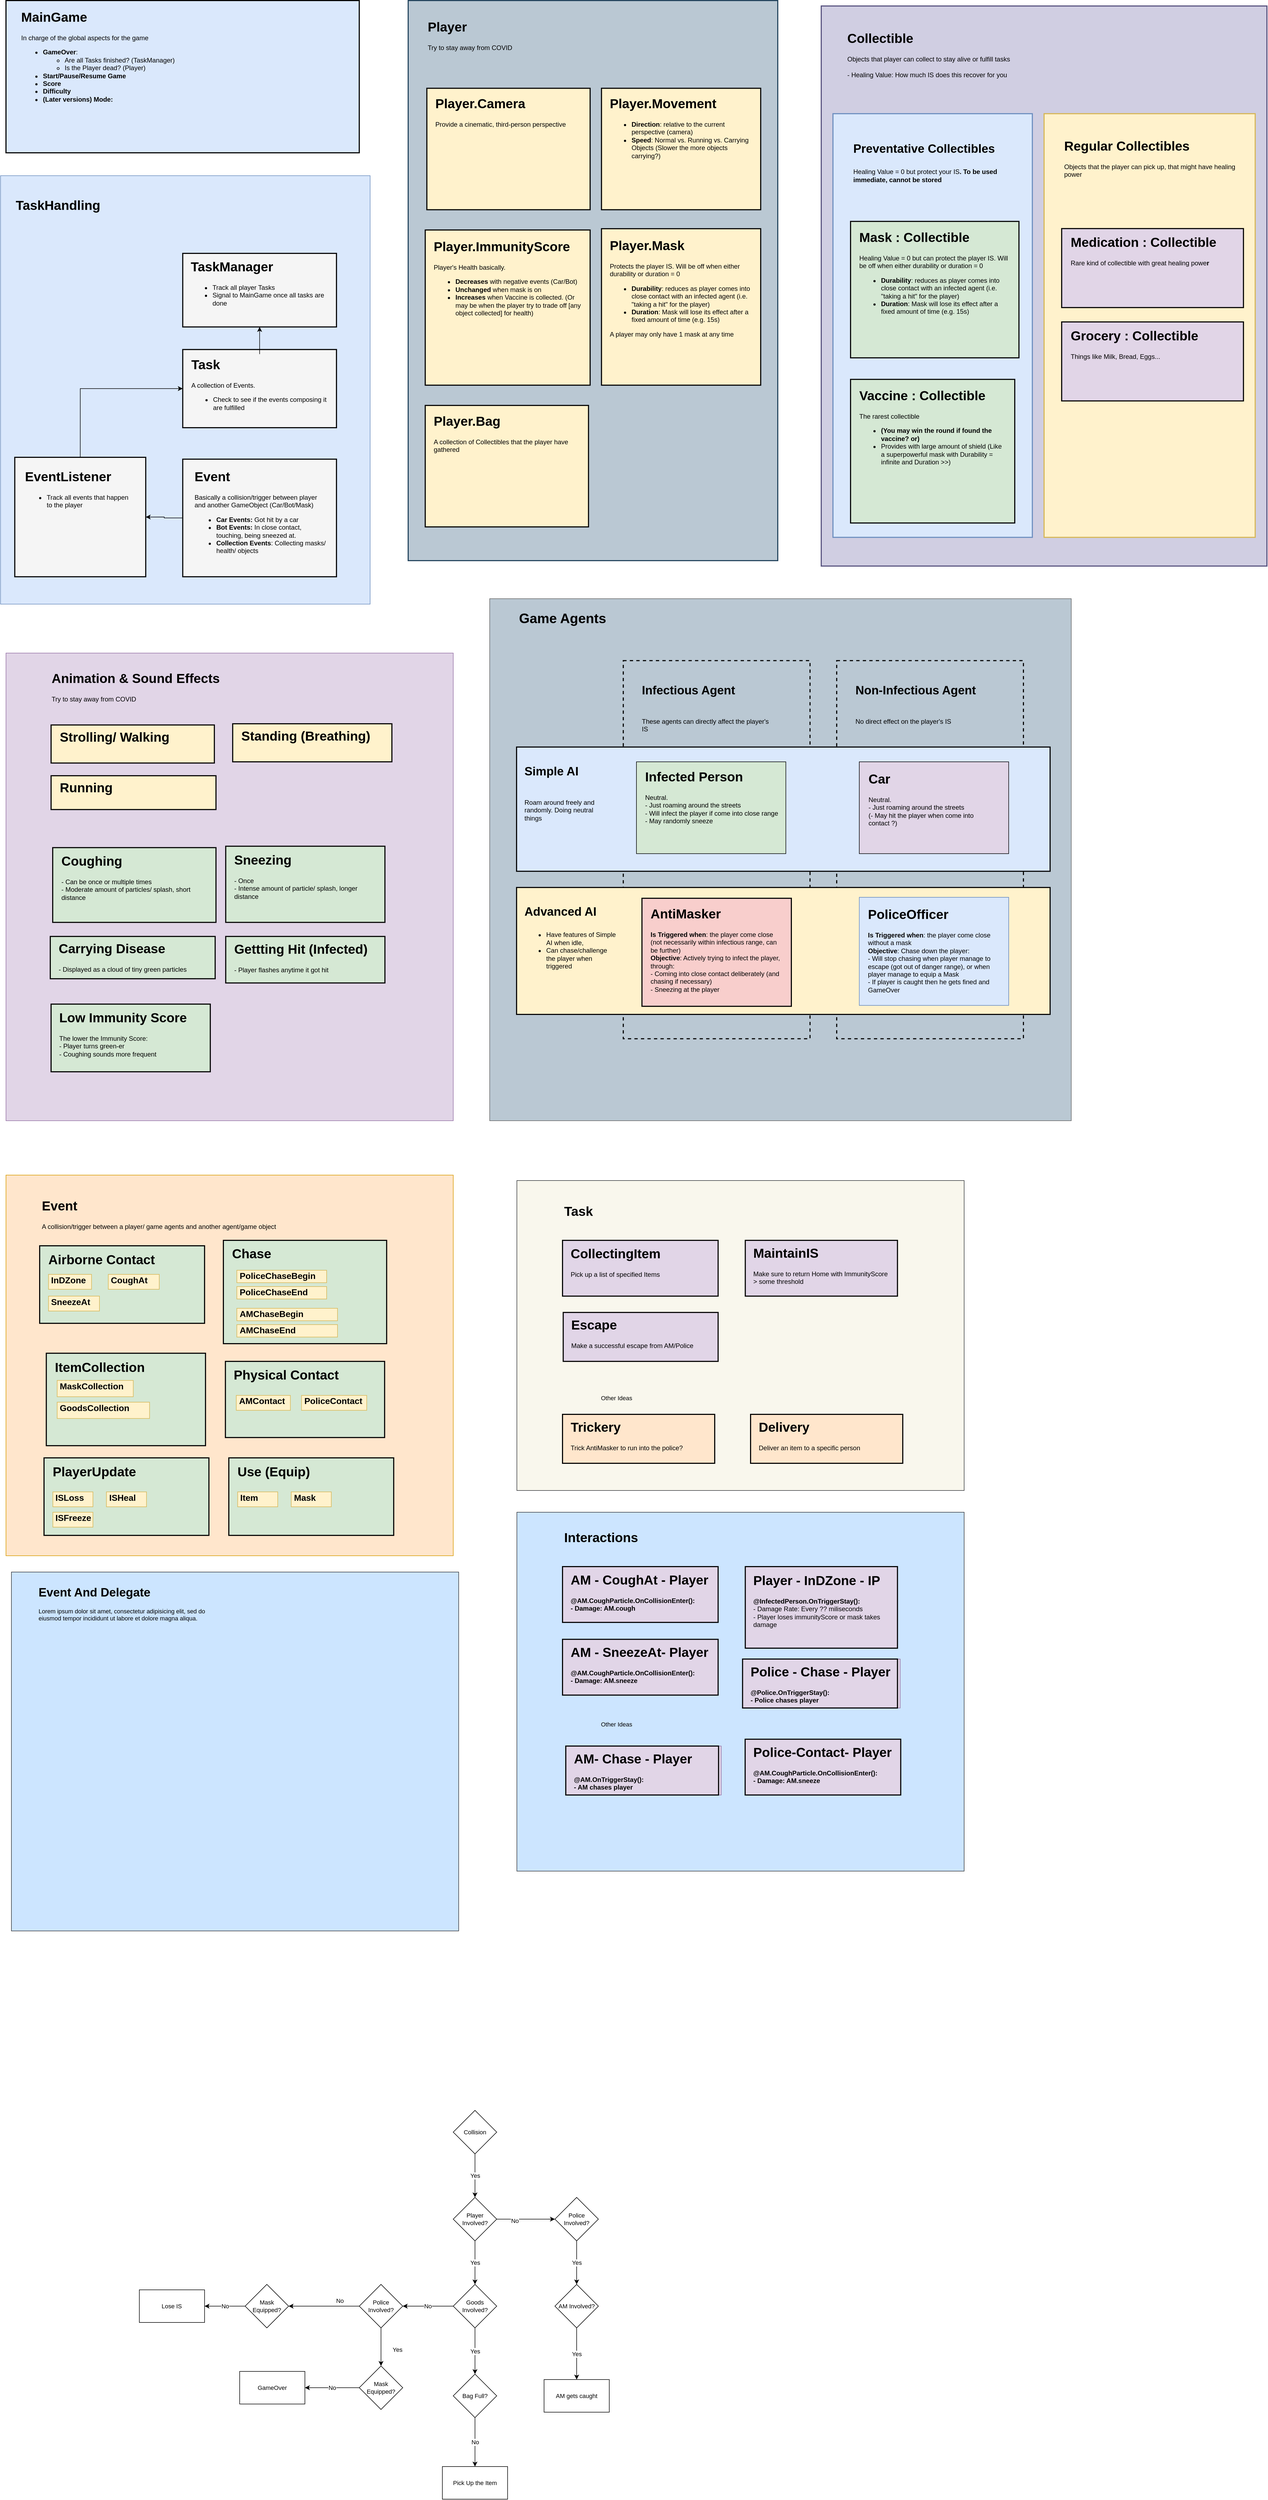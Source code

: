 <mxfile version="14.2.3" type="github">
  <diagram id="yx-DEh3mafyq6rKC4UoP" name="Page-1">
    <mxGraphModel dx="2605" dy="797" grid="1" gridSize="10" guides="1" tooltips="1" connect="1" arrows="1" fold="1" page="1" pageScale="1" pageWidth="850" pageHeight="1100" math="0" shadow="0">
      <root>
        <mxCell id="0" />
        <mxCell id="1" parent="0" />
        <mxCell id="9jHa-yjWCjIx_G0f_6F6-2" value="" style="group;fillColor=#dae8fc;strokeColor=#6c8ebf;" parent="1" vertex="1" connectable="0">
          <mxGeometry x="-790" y="70" width="650" height="280" as="geometry" />
        </mxCell>
        <mxCell id="9jHa-yjWCjIx_G0f_6F6-3" value="" style="rounded=0;whiteSpace=wrap;html=1;strokeWidth=2;fillColor=none;align=left;" parent="9jHa-yjWCjIx_G0f_6F6-2" vertex="1">
          <mxGeometry width="650" height="280" as="geometry" />
        </mxCell>
        <mxCell id="9jHa-yjWCjIx_G0f_6F6-4" value="&lt;h1&gt;MainGame&lt;/h1&gt;&lt;div&gt;In charge of the global aspects for the game&lt;/div&gt;&lt;ul&gt;&lt;li&gt;&lt;b&gt;GameOver&lt;/b&gt;:&lt;/li&gt;&lt;ul&gt;&lt;li&gt;Are all Tasks finished? (TaskManager)&lt;/li&gt;&lt;li&gt;Is the Player dead? (Player)&lt;/li&gt;&lt;/ul&gt;&lt;li&gt;&lt;b&gt;Start/Pause/Resume Game&lt;/b&gt;&lt;/li&gt;&lt;li&gt;&lt;b&gt;Score&lt;/b&gt;&lt;/li&gt;&lt;li&gt;&lt;b&gt;Difficulty&lt;/b&gt;&lt;/li&gt;&lt;li&gt;&lt;b&gt;(Later versions) Mode: &lt;br&gt;&lt;/b&gt;&lt;/li&gt;&lt;/ul&gt;&lt;div&gt;&lt;br&gt;&lt;/div&gt;&lt;div&gt;&lt;br&gt;&lt;/div&gt;&lt;p&gt;&lt;br&gt;&lt;/p&gt;" style="text;html=1;strokeColor=none;fillColor=none;spacing=5;spacingTop=-20;whiteSpace=wrap;overflow=hidden;rounded=0;" parent="9jHa-yjWCjIx_G0f_6F6-2" vertex="1">
          <mxGeometry x="23.21" y="11.2" width="599.706" height="254.8" as="geometry" />
        </mxCell>
        <mxCell id="9jHa-yjWCjIx_G0f_6F6-5" value="" style="group" parent="1" vertex="1" connectable="0">
          <mxGeometry x="710" y="80" width="820" height="1030" as="geometry" />
        </mxCell>
        <mxCell id="9jHa-yjWCjIx_G0f_6F6-6" value="" style="rounded=0;whiteSpace=wrap;html=1;strokeWidth=2;fillColor=#d0cee2;strokeColor=#56517e;" parent="9jHa-yjWCjIx_G0f_6F6-5" vertex="1">
          <mxGeometry width="820" height="1030" as="geometry" />
        </mxCell>
        <mxCell id="9jHa-yjWCjIx_G0f_6F6-7" value="&lt;h1&gt;Collectible&lt;/h1&gt;&lt;div&gt;Objects that player can collect to stay alive or fulfill tasks&lt;br&gt;&lt;/div&gt;&lt;div&gt;&lt;br&gt;&lt;/div&gt;- Healing Value: How much IS does this recover for you" style="text;html=1;spacing=5;spacingTop=-20;whiteSpace=wrap;overflow=hidden;rounded=0;" parent="9jHa-yjWCjIx_G0f_6F6-5" vertex="1">
          <mxGeometry x="43.16" y="39.615" width="612.733" height="158.462" as="geometry" />
        </mxCell>
        <mxCell id="9jHa-yjWCjIx_G0f_6F6-8" value="" style="group" parent="9jHa-yjWCjIx_G0f_6F6-5" vertex="1" connectable="0">
          <mxGeometry x="21.579" y="198.077" width="388.421" height="779.103" as="geometry" />
        </mxCell>
        <mxCell id="9jHa-yjWCjIx_G0f_6F6-9" value="" style="rounded=0;whiteSpace=wrap;html=1;strokeWidth=2;fillColor=#dae8fc;strokeColor=#6c8ebf;" parent="9jHa-yjWCjIx_G0f_6F6-8" vertex="1">
          <mxGeometry width="366.842" height="779.103" as="geometry" />
        </mxCell>
        <mxCell id="9jHa-yjWCjIx_G0f_6F6-10" value="" style="group;fillColor=#d5e8d4;strokeColor=#82b366;" parent="9jHa-yjWCjIx_G0f_6F6-8" vertex="1" connectable="0">
          <mxGeometry x="32.368" y="488.59" width="302.105" height="264.103" as="geometry" />
        </mxCell>
        <mxCell id="9jHa-yjWCjIx_G0f_6F6-11" value="" style="rounded=0;whiteSpace=wrap;html=1;strokeWidth=2;fillColor=none;align=left;" parent="9jHa-yjWCjIx_G0f_6F6-10" vertex="1">
          <mxGeometry width="302.105" height="264.103" as="geometry" />
        </mxCell>
        <mxCell id="9jHa-yjWCjIx_G0f_6F6-12" value="&lt;h1&gt;Vaccine : Collectible&lt;/h1&gt;&lt;div&gt;The rarest collectible&lt;br&gt;&lt;/div&gt;&lt;div&gt;&lt;ul&gt;&lt;li&gt;&lt;b&gt;(You may win the round if found the vaccine? or)&lt;/b&gt;&lt;/li&gt;&lt;li&gt;Provides with large amount of shield (Like a superpowerful mask with Durability = infinite and Duration &amp;gt;&amp;gt;)&lt;br&gt;&lt;/li&gt;&lt;/ul&gt;&lt;/div&gt;&lt;p&gt;&lt;br&gt;&lt;/p&gt;" style="text;html=1;strokeColor=none;fillColor=none;spacing=5;spacingTop=-20;whiteSpace=wrap;overflow=hidden;rounded=0;" parent="9jHa-yjWCjIx_G0f_6F6-10" vertex="1">
          <mxGeometry x="10.788" y="10.564" width="278.73" height="240.333" as="geometry" />
        </mxCell>
        <mxCell id="9jHa-yjWCjIx_G0f_6F6-13" value="" style="group;fillColor=#d5e8d4;strokeColor=#82b366;" parent="9jHa-yjWCjIx_G0f_6F6-8" vertex="1" connectable="0">
          <mxGeometry x="32.368" y="198.077" width="309.82" height="250.897" as="geometry" />
        </mxCell>
        <mxCell id="9jHa-yjWCjIx_G0f_6F6-14" value="" style="rounded=0;whiteSpace=wrap;html=1;strokeWidth=2;fillColor=none;align=left;" parent="9jHa-yjWCjIx_G0f_6F6-13" vertex="1">
          <mxGeometry width="309.82" height="250.897" as="geometry" />
        </mxCell>
        <mxCell id="9jHa-yjWCjIx_G0f_6F6-15" value="&lt;h1&gt;Mask : Collectible&lt;/h1&gt;&lt;div&gt;&lt;div&gt;Healing Value = 0 but can protect the player IS. Will be off when either durability or duration = 0&lt;br&gt;&lt;/div&gt;&lt;ul&gt;&lt;li&gt;&lt;b&gt;Durability&lt;/b&gt;: reduces as player comes into close contact with an infected agent (i.e. &quot;taking a hit&quot; for the player)&lt;/li&gt;&lt;li&gt;&lt;b&gt;Duration&lt;/b&gt;: Mask will lose its effect after a fixed amount of time (e.g. 15s)&lt;/li&gt;&lt;/ul&gt;&lt;/div&gt;&lt;div&gt;&lt;br&gt;&lt;/div&gt;&lt;div&gt;&lt;br&gt;&lt;/div&gt;&lt;p&gt;&lt;br&gt;&lt;/p&gt;" style="text;html=1;spacing=5;spacingTop=-20;whiteSpace=wrap;overflow=hidden;rounded=0;" parent="9jHa-yjWCjIx_G0f_6F6-13" vertex="1">
          <mxGeometry x="11.063" y="10.036" width="285.847" height="228.317" as="geometry" />
        </mxCell>
        <mxCell id="9jHa-yjWCjIx_G0f_6F6-16" value="&lt;p style=&quot;font-size: 22px&quot;&gt;&lt;font style=&quot;font-size: 22px&quot;&gt;&lt;b&gt;Preventative Collectibles&lt;/b&gt;&lt;/font&gt;&lt;/p&gt;&lt;p&gt;&lt;font style=&quot;font-size: 12px&quot;&gt;Healing Value = 0 but protect your IS&lt;b&gt;. To be used immediate, cannot be stored&lt;br&gt;&lt;/b&gt;&lt;/font&gt;&lt;/p&gt;&lt;p&gt;&lt;br&gt;&lt;/p&gt;" style="text;html=1;strokeColor=none;fillColor=none;spacing=5;spacingTop=-20;whiteSpace=wrap;overflow=hidden;rounded=0;" parent="9jHa-yjWCjIx_G0f_6F6-8" vertex="1">
          <mxGeometry x="32.368" y="39.615" width="291.316" height="118.846" as="geometry" />
        </mxCell>
        <mxCell id="9jHa-yjWCjIx_G0f_6F6-17" value="" style="group" parent="9jHa-yjWCjIx_G0f_6F6-5" vertex="1" connectable="0">
          <mxGeometry x="410" y="198.077" width="388.421" height="779.103" as="geometry" />
        </mxCell>
        <mxCell id="9jHa-yjWCjIx_G0f_6F6-18" value="" style="rounded=0;whiteSpace=wrap;html=1;strokeWidth=2;fillColor=#fff2cc;strokeColor=#d6b656;" parent="9jHa-yjWCjIx_G0f_6F6-17" vertex="1">
          <mxGeometry width="388.421" height="779.103" as="geometry" />
        </mxCell>
        <mxCell id="9jHa-yjWCjIx_G0f_6F6-19" value="&lt;h1&gt;Regular Collectibles&lt;/h1&gt;&lt;div&gt;Objects that the player can pick up, that might have healing power&lt;br&gt;&lt;/div&gt;&lt;p&gt;&lt;br&gt;&lt;/p&gt;" style="text;html=1;strokeColor=none;fillColor=none;spacing=5;spacingTop=-20;whiteSpace=wrap;overflow=hidden;rounded=0;" parent="9jHa-yjWCjIx_G0f_6F6-17" vertex="1">
          <mxGeometry x="32.368" y="39.615" width="356.053" height="118.846" as="geometry" />
        </mxCell>
        <mxCell id="9jHa-yjWCjIx_G0f_6F6-20" value="" style="group;fillColor=#e1d5e7;strokeColor=#9673a6;" parent="9jHa-yjWCjIx_G0f_6F6-17" vertex="1" connectable="0">
          <mxGeometry x="32.368" y="211.282" width="334.474" height="145.256" as="geometry" />
        </mxCell>
        <mxCell id="9jHa-yjWCjIx_G0f_6F6-21" value="" style="rounded=0;whiteSpace=wrap;html=1;strokeWidth=2;fillColor=none;align=left;" parent="9jHa-yjWCjIx_G0f_6F6-20" vertex="1">
          <mxGeometry width="334.474" height="145.256" as="geometry" />
        </mxCell>
        <mxCell id="9jHa-yjWCjIx_G0f_6F6-22" value="&lt;h1&gt;Medication : Collectible&lt;/h1&gt;&lt;div&gt;Rare kind of collectible with great healing powe&lt;b&gt;r&lt;/b&gt;&lt;br&gt;&lt;/div&gt;&lt;p&gt;&lt;br&gt;&lt;/p&gt;" style="text;html=1;strokeColor=none;fillColor=none;spacing=5;spacingTop=-20;whiteSpace=wrap;overflow=hidden;rounded=0;" parent="9jHa-yjWCjIx_G0f_6F6-20" vertex="1">
          <mxGeometry x="11.943" y="5.81" width="308.594" height="132.183" as="geometry" />
        </mxCell>
        <mxCell id="9jHa-yjWCjIx_G0f_6F6-23" value="" style="group;fillColor=#e1d5e7;strokeColor=#9673a6;" parent="9jHa-yjWCjIx_G0f_6F6-17" vertex="1" connectable="0">
          <mxGeometry x="32.368" y="382.949" width="334.474" height="145.256" as="geometry" />
        </mxCell>
        <mxCell id="9jHa-yjWCjIx_G0f_6F6-24" value="" style="rounded=0;whiteSpace=wrap;html=1;strokeWidth=2;fillColor=none;align=left;" parent="9jHa-yjWCjIx_G0f_6F6-23" vertex="1">
          <mxGeometry width="334.474" height="145.256" as="geometry" />
        </mxCell>
        <mxCell id="9jHa-yjWCjIx_G0f_6F6-25" value="&lt;h1&gt;Grocery : Collectible&lt;/h1&gt;&lt;div&gt;&lt;div&gt;Things like Milk, Bread, Eggs...&lt;br&gt;&lt;/div&gt;&lt;/div&gt;&lt;div&gt;&lt;br&gt;&lt;/div&gt;&lt;div&gt;&lt;br&gt;&lt;/div&gt;&lt;p&gt;&lt;br&gt;&lt;/p&gt;" style="text;html=1;spacing=5;spacingTop=-20;whiteSpace=wrap;overflow=hidden;rounded=0;" parent="9jHa-yjWCjIx_G0f_6F6-23" vertex="1">
          <mxGeometry x="11.943" y="5.81" width="308.594" height="132.183" as="geometry" />
        </mxCell>
        <mxCell id="9jHa-yjWCjIx_G0f_6F6-26" value="" style="group;fillColor=#fad9d5;strokeColor=#ae4132;" parent="1" vertex="1" connectable="0">
          <mxGeometry x="-50" y="70" width="680" height="1030" as="geometry" />
        </mxCell>
        <mxCell id="9jHa-yjWCjIx_G0f_6F6-27" value="" style="rounded=0;whiteSpace=wrap;html=1;strokeWidth=2;fillColor=#bac8d3;strokeColor=#23445d;" parent="9jHa-yjWCjIx_G0f_6F6-26" vertex="1">
          <mxGeometry width="680" height="1030" as="geometry" />
        </mxCell>
        <mxCell id="9jHa-yjWCjIx_G0f_6F6-28" value="" style="group;fillColor=#fff2cc;strokeColor=#d6b656;" parent="9jHa-yjWCjIx_G0f_6F6-26" vertex="1" connectable="0">
          <mxGeometry x="355.692" y="161.325" width="292.923" height="223.373" as="geometry" />
        </mxCell>
        <mxCell id="9jHa-yjWCjIx_G0f_6F6-29" value="" style="rounded=0;whiteSpace=wrap;html=1;strokeWidth=2;fillColor=none;align=left;" parent="9jHa-yjWCjIx_G0f_6F6-28" vertex="1">
          <mxGeometry width="292.923" height="223.373" as="geometry" />
        </mxCell>
        <mxCell id="9jHa-yjWCjIx_G0f_6F6-30" value="&lt;h1&gt;Player.Movement&lt;/h1&gt;&lt;div&gt;&lt;ul&gt;&lt;li&gt;&lt;b&gt;Direction&lt;/b&gt;: relative to the current perspective (camera)&lt;/li&gt;&lt;li&gt;&lt;b&gt;Speed&lt;/b&gt;: Normal vs. Running vs. Carrying Objects (Slower the more objects carrying?)&lt;br&gt;&lt;/li&gt;&lt;/ul&gt;&lt;/div&gt;&lt;div&gt;&lt;br&gt;&lt;/div&gt;&lt;div&gt;&lt;br&gt;&lt;/div&gt;&lt;p&gt;&lt;br&gt;&lt;/p&gt;" style="text;html=1;strokeColor=none;fillColor=none;spacing=5;spacingTop=-20;whiteSpace=wrap;overflow=hidden;rounded=0;" parent="9jHa-yjWCjIx_G0f_6F6-28" vertex="1">
          <mxGeometry x="10.46" y="8.935" width="270.258" height="203.27" as="geometry" />
        </mxCell>
        <mxCell id="9jHa-yjWCjIx_G0f_6F6-31" value="" style="group;fillColor=#fff2cc;strokeColor=#d6b656;" parent="9jHa-yjWCjIx_G0f_6F6-26" vertex="1" connectable="0">
          <mxGeometry x="31.385" y="421.928" width="303.385" height="285.422" as="geometry" />
        </mxCell>
        <mxCell id="9jHa-yjWCjIx_G0f_6F6-32" value="" style="rounded=0;whiteSpace=wrap;html=1;strokeWidth=2;fillColor=none;align=left;" parent="9jHa-yjWCjIx_G0f_6F6-31" vertex="1">
          <mxGeometry width="303.385" height="285.422" as="geometry" />
        </mxCell>
        <mxCell id="9jHa-yjWCjIx_G0f_6F6-33" value="&lt;h1&gt;Player.ImmunityScore&lt;/h1&gt;&lt;div&gt;Player&#39;s Health basically. &lt;br&gt;&lt;/div&gt;&lt;div&gt;&lt;ul&gt;&lt;li&gt;&lt;b&gt;Decreases &lt;/b&gt;with negative events (Car/Bot)&lt;/li&gt;&lt;li&gt;&lt;b&gt;Unchanged&lt;/b&gt; when mask is on&lt;/li&gt;&lt;li&gt;&lt;b&gt;Increases &lt;/b&gt;when Vaccine is collected. (Or may be when the player try to trade off [any object collected] for health)&lt;br&gt;&lt;/li&gt;&lt;/ul&gt;&lt;/div&gt;&lt;div&gt;&lt;br&gt;&lt;/div&gt;&lt;p&gt;&lt;br&gt;&lt;/p&gt;" style="text;html=1;strokeColor=none;fillColor=none;spacing=5;spacingTop=-20;whiteSpace=wrap;overflow=hidden;rounded=0;" parent="9jHa-yjWCjIx_G0f_6F6-31" vertex="1">
          <mxGeometry x="10.833" y="11.417" width="279.91" height="259.734" as="geometry" />
        </mxCell>
        <mxCell id="9jHa-yjWCjIx_G0f_6F6-34" value="" style="group;fillColor=#fff2cc;strokeColor=#d6b656;" parent="9jHa-yjWCjIx_G0f_6F6-26" vertex="1" connectable="0">
          <mxGeometry x="355.692" y="419.582" width="292.923" height="287.767" as="geometry" />
        </mxCell>
        <mxCell id="9jHa-yjWCjIx_G0f_6F6-35" value="" style="rounded=0;whiteSpace=wrap;html=1;strokeWidth=2;fillColor=none;align=left;" parent="9jHa-yjWCjIx_G0f_6F6-34" vertex="1">
          <mxGeometry width="292.923" height="287.767" as="geometry" />
        </mxCell>
        <mxCell id="9jHa-yjWCjIx_G0f_6F6-36" value="&lt;h1&gt;Player.Mask&lt;/h1&gt;&lt;div&gt;Protects the player IS. Will be off when either durability or duration = 0&lt;br&gt;&lt;/div&gt;&lt;ul&gt;&lt;li&gt;&lt;b&gt;Durability&lt;/b&gt;: reduces as player comes into close contact with an infected agent (i.e. &quot;taking a hit&quot; for the player)&lt;/li&gt;&lt;li&gt;&lt;b&gt;Duration&lt;/b&gt;: Mask will lose its effect after a fixed amount of time (e.g. 15s)&lt;br&gt;&lt;/li&gt;&lt;/ul&gt;&lt;div&gt;A player may only have 1 mask at any time&lt;br&gt;&lt;/div&gt;&lt;p&gt;&lt;br&gt;&lt;/p&gt;" style="text;html=1;strokeColor=none;fillColor=none;spacing=5;spacingTop=-20;whiteSpace=wrap;overflow=hidden;rounded=0;" parent="9jHa-yjWCjIx_G0f_6F6-34" vertex="1">
          <mxGeometry x="10.46" y="11.511" width="270.258" height="261.868" as="geometry" />
        </mxCell>
        <mxCell id="9jHa-yjWCjIx_G0f_6F6-37" value="&lt;h1&gt;Player&lt;/h1&gt;&lt;div&gt;Try to stay away from COVID&lt;br&gt;&lt;/div&gt;&lt;div&gt;&lt;br&gt;&lt;/div&gt;&lt;div&gt;&lt;br&gt;&lt;/div&gt;&lt;div&gt;&lt;br&gt;&lt;/div&gt;&lt;p&gt;&lt;br&gt;&lt;/p&gt;" style="text;whiteSpace=wrap;html=1;" parent="9jHa-yjWCjIx_G0f_6F6-26" vertex="1">
          <mxGeometry x="34.366" y="12.41" width="188.308" height="198.554" as="geometry" />
        </mxCell>
        <mxCell id="9jHa-yjWCjIx_G0f_6F6-38" value="" style="group;fillColor=#fff2cc;strokeColor=#d6b656;" parent="9jHa-yjWCjIx_G0f_6F6-26" vertex="1" connectable="0">
          <mxGeometry x="34.366" y="161.325" width="300.403" height="223.373" as="geometry" />
        </mxCell>
        <mxCell id="9jHa-yjWCjIx_G0f_6F6-39" value="" style="rounded=0;whiteSpace=wrap;html=1;strokeWidth=2;fillColor=none;align=left;" parent="9jHa-yjWCjIx_G0f_6F6-38" vertex="1">
          <mxGeometry width="300.403" height="223.373" as="geometry" />
        </mxCell>
        <mxCell id="9jHa-yjWCjIx_G0f_6F6-40" value="&lt;h1&gt;Player.Camera&lt;/h1&gt;&lt;div&gt;Provide a cinematic, third-person perspective&lt;br&gt;&lt;/div&gt;&lt;div&gt;&lt;br&gt;&lt;/div&gt;&lt;div&gt;&lt;br&gt;&lt;/div&gt;&lt;p&gt;&lt;br&gt;&lt;/p&gt;" style="text;html=1;spacing=5;spacingTop=-20;whiteSpace=wrap;overflow=hidden;rounded=0;" parent="9jHa-yjWCjIx_G0f_6F6-38" vertex="1">
          <mxGeometry x="10.727" y="8.935" width="277.159" height="203.27" as="geometry" />
        </mxCell>
        <mxCell id="9jHa-yjWCjIx_G0f_6F6-41" value="" style="group;fillColor=#fff2cc;strokeColor=#d6b656;" parent="9jHa-yjWCjIx_G0f_6F6-26" vertex="1" connectable="0">
          <mxGeometry x="31.386" y="744.578" width="300.403" height="223.373" as="geometry" />
        </mxCell>
        <mxCell id="9jHa-yjWCjIx_G0f_6F6-42" value="" style="rounded=0;whiteSpace=wrap;html=1;strokeWidth=2;fillColor=none;align=left;" parent="9jHa-yjWCjIx_G0f_6F6-41" vertex="1">
          <mxGeometry width="300.403" height="223.373" as="geometry" />
        </mxCell>
        <mxCell id="9jHa-yjWCjIx_G0f_6F6-43" value="&lt;h1&gt;Player.Bag&lt;/h1&gt;&lt;div&gt;A collection of Collectibles that the player have gathered&lt;br&gt;&lt;/div&gt;&lt;div&gt;&lt;br&gt;&lt;/div&gt;&lt;div&gt;&lt;br&gt;&lt;/div&gt;&lt;p&gt;&lt;br&gt;&lt;/p&gt;" style="text;html=1;spacing=5;spacingTop=-20;whiteSpace=wrap;overflow=hidden;rounded=0;" parent="9jHa-yjWCjIx_G0f_6F6-41" vertex="1">
          <mxGeometry x="10.727" y="8.935" width="277.159" height="203.27" as="geometry" />
        </mxCell>
        <mxCell id="9jHa-yjWCjIx_G0f_6F6-65" value="" style="group;fillColor=#dae8fc;strokeColor=#6c8ebf;container=0;" parent="1" vertex="1" connectable="0">
          <mxGeometry x="-800" y="392.07" width="680" height="787.93" as="geometry" />
        </mxCell>
        <mxCell id="9jHa-yjWCjIx_G0f_6F6-66" value="&lt;h1&gt;TaskHandling&lt;/h1&gt;&lt;br&gt;&lt;div&gt;&lt;br&gt;&lt;/div&gt;&lt;div&gt;&lt;br&gt;&lt;/div&gt;&lt;div&gt;&lt;br&gt;&lt;/div&gt;&lt;p&gt;&lt;br&gt;&lt;/p&gt;" style="text;whiteSpace=wrap;html=1;" parent="1" vertex="1">
          <mxGeometry x="-773.807" y="409.998" width="251.429" height="127.15" as="geometry" />
        </mxCell>
        <mxCell id="9jHa-yjWCjIx_G0f_6F6-67" value="" style="group;fillColor=#f5f5f5;strokeColor=#666666;fontColor=#333333;" parent="1" vertex="1" connectable="0">
          <mxGeometry x="-464.762" y="913.392" width="282.857" height="216.259" as="geometry" />
        </mxCell>
        <mxCell id="9jHa-yjWCjIx_G0f_6F6-68" value="" style="rounded=0;whiteSpace=wrap;html=1;strokeWidth=2;fillColor=none;" parent="9jHa-yjWCjIx_G0f_6F6-67" vertex="1">
          <mxGeometry width="282.857" height="216.259" as="geometry" />
        </mxCell>
        <mxCell id="9jHa-yjWCjIx_G0f_6F6-69" value="&lt;h1&gt;Event&lt;/h1&gt;&lt;p&gt;Basically a collision/trigger between player and another GameObject (Car/Bot/Mask)&lt;/p&gt;&lt;ul&gt;&lt;li&gt;&lt;b&gt;Car Events:&lt;/b&gt; Got hit by a car&lt;br&gt;&lt;/li&gt;&lt;li&gt;&lt;b&gt;Bot Events:&lt;/b&gt; In close contact, touching, being sneezed at.&lt;/li&gt;&lt;li&gt;&lt;b&gt;Collection Events&lt;/b&gt;: Collecting masks/ health/ objects&lt;br&gt;&lt;/li&gt;&lt;/ul&gt;" style="text;html=1;strokeColor=none;fillColor=none;spacing=5;spacingTop=-20;whiteSpace=wrap;overflow=hidden;rounded=0;" parent="9jHa-yjWCjIx_G0f_6F6-67" vertex="1">
          <mxGeometry x="16.639" y="13.107" width="249.58" height="196.599" as="geometry" />
        </mxCell>
        <mxCell id="9jHa-yjWCjIx_G0f_6F6-70" value="" style="group;fillColor=#f5f5f5;strokeColor=#666666;fontColor=#333333;" parent="1" vertex="1" connectable="0">
          <mxGeometry x="-464.762" y="711.763" width="282.857" height="143.758" as="geometry" />
        </mxCell>
        <mxCell id="9jHa-yjWCjIx_G0f_6F6-71" value="" style="rounded=0;whiteSpace=wrap;html=1;strokeWidth=2;fillColor=none;" parent="9jHa-yjWCjIx_G0f_6F6-70" vertex="1">
          <mxGeometry width="282.857" height="143.758" as="geometry" />
        </mxCell>
        <mxCell id="9jHa-yjWCjIx_G0f_6F6-72" value="&lt;h1&gt;Task&lt;/h1&gt;&lt;p&gt;A collection of Events.&lt;/p&gt;&lt;ul&gt;&lt;li&gt;Check to see if the events composing it are fulfilled&lt;br&gt;&lt;/li&gt;&lt;/ul&gt;" style="text;html=1;strokeColor=none;fillColor=none;spacing=5;spacingTop=-20;whiteSpace=wrap;overflow=hidden;rounded=0;" parent="9jHa-yjWCjIx_G0f_6F6-70" vertex="1">
          <mxGeometry x="10.476" y="8.456" width="261.905" height="126.846" as="geometry" />
        </mxCell>
        <mxCell id="9jHa-yjWCjIx_G0f_6F6-73" value="" style="group;fillColor=#f5f5f5;strokeColor=#666666;fontColor=#333333;" parent="1" vertex="1" connectable="0">
          <mxGeometry x="-464.762" y="534.938" width="282.857" height="135.303" as="geometry" />
        </mxCell>
        <mxCell id="9jHa-yjWCjIx_G0f_6F6-74" value="" style="rounded=0;whiteSpace=wrap;html=1;strokeWidth=2;fillColor=none;align=left;" parent="9jHa-yjWCjIx_G0f_6F6-73" vertex="1">
          <mxGeometry width="282.857" height="135.303" as="geometry" />
        </mxCell>
        <mxCell id="9jHa-yjWCjIx_G0f_6F6-75" value="&lt;h1&gt;TaskManager&lt;/h1&gt;&lt;ul&gt;&lt;li&gt;Track all player Tasks&lt;/li&gt;&lt;li&gt;Signal to MainGame once all tasks are done&lt;br&gt;&lt;/li&gt;&lt;/ul&gt;&lt;p&gt;&lt;br&gt;&lt;/p&gt;" style="text;html=1;strokeColor=none;fillColor=none;spacing=5;spacingTop=-20;whiteSpace=wrap;overflow=hidden;rounded=0;" parent="9jHa-yjWCjIx_G0f_6F6-73" vertex="1">
          <mxGeometry x="10.1" y="5.412" width="260.971" height="123.125" as="geometry" />
        </mxCell>
        <mxCell id="9jHa-yjWCjIx_G0f_6F6-76" style="edgeStyle=orthogonalEdgeStyle;rounded=0;orthogonalLoop=1;jettySize=auto;html=1;exitX=0.5;exitY=0;exitDx=0;exitDy=0;entryX=0.5;entryY=1;entryDx=0;entryDy=0;" parent="1" source="9jHa-yjWCjIx_G0f_6F6-72" target="9jHa-yjWCjIx_G0f_6F6-74" edge="1">
          <mxGeometry x="-800" y="399.841" as="geometry" />
        </mxCell>
        <mxCell id="9jHa-yjWCjIx_G0f_6F6-77" style="edgeStyle=orthogonalEdgeStyle;rounded=0;orthogonalLoop=1;jettySize=auto;html=1;exitX=0.5;exitY=0;exitDx=0;exitDy=0;entryX=0;entryY=0.5;entryDx=0;entryDy=0;" parent="1" source="9jHa-yjWCjIx_G0f_6F6-80" target="9jHa-yjWCjIx_G0f_6F6-71" edge="1">
          <mxGeometry x="-800" y="399.841" as="geometry" />
        </mxCell>
        <mxCell id="9jHa-yjWCjIx_G0f_6F6-78" style="edgeStyle=orthogonalEdgeStyle;rounded=0;orthogonalLoop=1;jettySize=auto;html=1;exitX=0;exitY=0.5;exitDx=0;exitDy=0;entryX=1;entryY=0.5;entryDx=0;entryDy=0;" parent="1" source="9jHa-yjWCjIx_G0f_6F6-68" target="9jHa-yjWCjIx_G0f_6F6-80" edge="1">
          <mxGeometry x="-800" y="399.841" as="geometry" />
        </mxCell>
        <mxCell id="9jHa-yjWCjIx_G0f_6F6-79" value="" style="group;fillColor=#f5f5f5;strokeColor=#666666;fontColor=#333333;" parent="1" vertex="1" connectable="0">
          <mxGeometry x="-773.81" y="910" width="240.95" height="219.65" as="geometry" />
        </mxCell>
        <mxCell id="9jHa-yjWCjIx_G0f_6F6-80" value="" style="rounded=0;whiteSpace=wrap;html=1;strokeWidth=2;fillColor=none;" parent="9jHa-yjWCjIx_G0f_6F6-79" vertex="1">
          <mxGeometry width="240.95" height="219.65" as="geometry" />
        </mxCell>
        <mxCell id="9jHa-yjWCjIx_G0f_6F6-81" value="&lt;h1&gt;EventListener&lt;/h1&gt;&lt;ul&gt;&lt;li&gt;Track all events that happen to the player&lt;/li&gt;&lt;/ul&gt;" style="text;html=1;strokeColor=none;fillColor=none;spacing=5;spacingTop=-20;whiteSpace=wrap;overflow=hidden;rounded=0;" parent="9jHa-yjWCjIx_G0f_6F6-79" vertex="1">
          <mxGeometry x="13.386" y="15.689" width="209.716" height="196.116" as="geometry" />
        </mxCell>
        <mxCell id="EqyBQF0mN42l7uXE81TV-1" value="" style="group" parent="1" vertex="1" connectable="0">
          <mxGeometry x="100" y="1170" width="1070" height="960" as="geometry" />
        </mxCell>
        <mxCell id="9jHa-yjWCjIx_G0f_6F6-1" value="" style="group;container=0;strokeColor=#666666;fontColor=#333333;fillColor=#BAC8D3;" parent="EqyBQF0mN42l7uXE81TV-1" vertex="1" connectable="0">
          <mxGeometry width="1070" height="960" as="geometry" />
        </mxCell>
        <mxCell id="9jHa-yjWCjIx_G0f_6F6-44" value="" style="rounded=0;whiteSpace=wrap;html=1;strokeWidth=2;fillColor=none;dashed=1;" parent="EqyBQF0mN42l7uXE81TV-1" vertex="1">
          <mxGeometry x="638.44" y="113.88" width="343.578" height="695.318" as="geometry" />
        </mxCell>
        <mxCell id="9jHa-yjWCjIx_G0f_6F6-45" value="" style="rounded=0;whiteSpace=wrap;html=1;strokeWidth=2;fillColor=none;dashed=1;" parent="EqyBQF0mN42l7uXE81TV-1" vertex="1">
          <mxGeometry x="245.78" y="113.88" width="343.578" height="695.318" as="geometry" />
        </mxCell>
        <mxCell id="9jHa-yjWCjIx_G0f_6F6-46" value="&lt;b&gt;&lt;font style=&quot;font-size: 25px&quot;&gt;Game Agents&lt;/font&gt;&lt;/b&gt;" style="text;whiteSpace=wrap;html=1;" parent="EqyBQF0mN42l7uXE81TV-1" vertex="1">
          <mxGeometry x="52.247" y="13.953" width="370.23" height="89.994" as="geometry" />
        </mxCell>
        <mxCell id="9jHa-yjWCjIx_G0f_6F6-47" value="" style="rounded=0;whiteSpace=wrap;html=1;strokeWidth=2;fillColor=#fff2cc;gradientDirection=west;" parent="EqyBQF0mN42l7uXE81TV-1" vertex="1">
          <mxGeometry x="49.45" y="531.07" width="981.651" height="233.428" as="geometry" />
        </mxCell>
        <mxCell id="9jHa-yjWCjIx_G0f_6F6-48" value="" style="rounded=0;whiteSpace=wrap;html=1;strokeWidth=2;fillColor=#dae8fc;" parent="EqyBQF0mN42l7uXE81TV-1" vertex="1">
          <mxGeometry x="49.45" y="272.809" width="981.651" height="228.462" as="geometry" />
        </mxCell>
        <mxCell id="9jHa-yjWCjIx_G0f_6F6-49" value="" style="group;fillColor=#f8cecc;strokeColor=#b85450;" parent="EqyBQF0mN42l7uXE81TV-1" vertex="1" connectable="0">
          <mxGeometry x="280.138" y="550.936" width="274.862" height="198.662" as="geometry" />
        </mxCell>
        <mxCell id="9jHa-yjWCjIx_G0f_6F6-50" value="" style="rounded=0;whiteSpace=wrap;html=1;strokeWidth=2;fillColor=none;align=left;" parent="9jHa-yjWCjIx_G0f_6F6-49" vertex="1">
          <mxGeometry width="274.862" height="198.662" as="geometry" />
        </mxCell>
        <mxCell id="9jHa-yjWCjIx_G0f_6F6-51" value="&lt;h1&gt;AntiMasker&lt;/h1&gt;&lt;div&gt;&lt;b&gt;Is Triggered when&lt;/b&gt;: the player come close (not necessarily within infectious range, can be further)&lt;/div&gt;&lt;div&gt; &lt;b&gt;Objective&lt;/b&gt;: Actively trying to infect the player, through:&lt;br&gt;&lt;/div&gt;&lt;div&gt;- Coming into close contact deliberately (and chasing if necessary)&lt;br&gt;&lt;/div&gt;&lt;div&gt;- Sneezing at the player&lt;br&gt;&lt;/div&gt;&lt;p&gt;&lt;br&gt;&lt;/p&gt;" style="text;html=1;strokeColor=none;fillColor=none;spacing=5;spacingTop=-20;whiteSpace=wrap;overflow=hidden;rounded=0;labelBorderColor=none;" parent="9jHa-yjWCjIx_G0f_6F6-49" vertex="1">
          <mxGeometry x="10.63" y="8.94" width="253.595" height="180.783" as="geometry" />
        </mxCell>
        <mxCell id="9jHa-yjWCjIx_G0f_6F6-52" value="&lt;p style=&quot;font-size: 22px&quot;&gt;&lt;b&gt;Infectious Agent&lt;/b&gt;&lt;/p&gt;&lt;div&gt;&lt;br&gt;&lt;/div&gt;&lt;div&gt;These agents can directly affect the player&#39;s&lt;br&gt;&lt;/div&gt;IS" style="text;html=1;strokeColor=none;fillColor=none;spacing=5;spacingTop=-20;whiteSpace=wrap;overflow=hidden;rounded=0;" parent="EqyBQF0mN42l7uXE81TV-1" vertex="1">
          <mxGeometry x="275.229" y="143.679" width="304.312" height="119.197" as="geometry" />
        </mxCell>
        <mxCell id="9jHa-yjWCjIx_G0f_6F6-53" value="" style="group;strokeColor=#6c8ebf;fillColor=#dae8fc;" parent="EqyBQF0mN42l7uXE81TV-1" vertex="1" connectable="0">
          <mxGeometry x="679.996" y="549.229" width="274.862" height="198.662" as="geometry" />
        </mxCell>
        <mxCell id="9jHa-yjWCjIx_G0f_6F6-54" value="" style="group;strokeColor=#6c8ebf;fillColor=#dae8fc;" parent="9jHa-yjWCjIx_G0f_6F6-53" vertex="1" connectable="0">
          <mxGeometry width="274.862" height="198.662" as="geometry" />
        </mxCell>
        <mxCell id="9jHa-yjWCjIx_G0f_6F6-55" value="&lt;h1&gt;PoliceOfficer&lt;br&gt;&lt;/h1&gt;&lt;div&gt;&lt;b&gt;Is Triggered when&lt;/b&gt;: the player come close without a mask&lt;br&gt;&lt;/div&gt;&lt;div&gt; &lt;b&gt;Objective&lt;/b&gt;: Chase down the player:&lt;br&gt;&lt;/div&gt;&lt;div&gt;- Will stop chasing when player manage to escape (got out of danger range), or when player manage to equip a Mask&lt;br&gt;&lt;/div&gt;- If player is caught then he gets fined and GameOver&lt;br&gt;&lt;div&gt;&lt;br&gt;&lt;/div&gt;&lt;div&gt;&lt;br&gt;&lt;/div&gt;&lt;p&gt;&lt;br&gt;&lt;/p&gt;" style="text;html=1;spacing=5;spacingTop=-20;whiteSpace=wrap;overflow=hidden;rounded=0;" parent="9jHa-yjWCjIx_G0f_6F6-53" vertex="1">
          <mxGeometry x="10.63" y="11.724" width="253.595" height="180.783" as="geometry" />
        </mxCell>
        <mxCell id="9jHa-yjWCjIx_G0f_6F6-56" value="&lt;p style=&quot;font-size: 22px&quot;&gt;&lt;b&gt;Non-Infectious Agent&lt;/b&gt;&lt;/p&gt;&lt;div&gt;&lt;br&gt;&lt;/div&gt;&lt;div&gt;No direct effect on the player&#39;s IS&lt;br&gt;&lt;/div&gt;" style="text;html=1;strokeColor=none;fillColor=none;spacing=5;spacingTop=-20;whiteSpace=wrap;overflow=hidden;rounded=0;" parent="EqyBQF0mN42l7uXE81TV-1" vertex="1">
          <mxGeometry x="667.89" y="143.679" width="265.046" height="89.398" as="geometry" />
        </mxCell>
        <mxCell id="9jHa-yjWCjIx_G0f_6F6-57" value="&lt;p style=&quot;font-size: 22px&quot;&gt;&lt;b&gt;Simple AI &lt;br&gt;&lt;/b&gt;&lt;/p&gt;&lt;div&gt;&lt;br&gt;&lt;/div&gt;&lt;div&gt;Roam around freely and randomly. Doing neutral things&lt;br&gt;&lt;/div&gt;" style="text;html=1;strokeColor=none;fillColor=none;spacing=5;spacingTop=-20;whiteSpace=wrap;overflow=hidden;rounded=0;rotation=0;" parent="EqyBQF0mN42l7uXE81TV-1" vertex="1">
          <mxGeometry x="59.266" y="292.676" width="157.064" height="168.863" as="geometry" />
        </mxCell>
        <mxCell id="9jHa-yjWCjIx_G0f_6F6-58" value="&lt;p style=&quot;font-size: 22px&quot;&gt;&lt;b&gt;Advanced AI&lt;/b&gt;&lt;/p&gt;&lt;ul&gt;&lt;li&gt;Have features of Simple AI when idle, &lt;/li&gt;&lt;li&gt;Can chase/challenge the player when triggered&lt;/li&gt;&lt;/ul&gt;" style="text;html=1;strokeColor=none;fillColor=none;spacing=5;spacingTop=-20;whiteSpace=wrap;overflow=hidden;rounded=0;rotation=0;" parent="EqyBQF0mN42l7uXE81TV-1" vertex="1">
          <mxGeometry x="59.266" y="550.936" width="176.697" height="168.863" as="geometry" />
        </mxCell>
        <mxCell id="9jHa-yjWCjIx_G0f_6F6-59" value="" style="group" parent="EqyBQF0mN42l7uXE81TV-1" vertex="1" connectable="0">
          <mxGeometry x="269.999" y="299.996" width="274.866" height="168.863" as="geometry" />
        </mxCell>
        <mxCell id="9jHa-yjWCjIx_G0f_6F6-60" value="" style="group;fillColor=#d5e8d4;strokeColor=#000000;" parent="9jHa-yjWCjIx_G0f_6F6-59" vertex="1" connectable="0">
          <mxGeometry width="274.866" height="168.863" as="geometry" />
        </mxCell>
        <mxCell id="9jHa-yjWCjIx_G0f_6F6-61" value="&lt;h1&gt;Infected Person&lt;br&gt;&lt;/h1&gt;&lt;div&gt;Neutral.&lt;/div&gt;&lt;div&gt;- Just roaming around the streets&lt;/div&gt;&lt;div&gt;- Will infect the player if come into close range&lt;br&gt;&lt;/div&gt;&lt;div&gt;- May randomly sneeze&lt;/div&gt;&lt;div&gt;&lt;br&gt;&lt;/div&gt;&lt;div&gt;&lt;br&gt;&lt;/div&gt;&lt;p&gt;&lt;br&gt;&lt;/p&gt;" style="text;html=1;spacing=5;spacingTop=-20;whiteSpace=wrap;overflow=hidden;rounded=0;" parent="9jHa-yjWCjIx_G0f_6F6-59" vertex="1">
          <mxGeometry x="10.631" y="7.601" width="253.595" height="153.665" as="geometry" />
        </mxCell>
        <mxCell id="9jHa-yjWCjIx_G0f_6F6-62" value="" style="group" parent="EqyBQF0mN42l7uXE81TV-1" vertex="1" connectable="0">
          <mxGeometry x="679.998" y="299.996" width="274.862" height="168.863" as="geometry" />
        </mxCell>
        <mxCell id="9jHa-yjWCjIx_G0f_6F6-63" value="" style="group;fillColor=#e1d5e7;gradientDirection=north;strokeColor=#000000;" parent="9jHa-yjWCjIx_G0f_6F6-62" vertex="1" connectable="0">
          <mxGeometry width="274.862" height="168.863" as="geometry" />
        </mxCell>
        <mxCell id="9jHa-yjWCjIx_G0f_6F6-64" value="&lt;h1&gt;Car&lt;br&gt;&lt;/h1&gt;&lt;div&gt;Neutral.&lt;/div&gt;&lt;div&gt;- Just roaming around the streets&lt;/div&gt;&lt;div&gt;(- May hit the player when come into contact ?)&lt;br&gt;&lt;/div&gt;&lt;div&gt;&lt;br&gt;&lt;/div&gt;&lt;div&gt;&lt;br&gt;&lt;/div&gt;&lt;div&gt;&lt;br&gt;&lt;/div&gt;&lt;p&gt;&lt;br&gt;&lt;/p&gt;" style="text;html=1;spacing=5;spacingTop=-20;whiteSpace=wrap;overflow=hidden;rounded=0;" parent="9jHa-yjWCjIx_G0f_6F6-62" vertex="1">
          <mxGeometry x="12.228" y="11.865" width="240.025" height="145.128" as="geometry" />
        </mxCell>
        <mxCell id="EqyBQF0mN42l7uXE81TV-2" value="" style="group" parent="1" vertex="1" connectable="0">
          <mxGeometry x="-790" y="1270" width="822.92" height="860" as="geometry" />
        </mxCell>
        <mxCell id="9jHa-yjWCjIx_G0f_6F6-82" value="" style="group;fillColor=#e1d5e7;strokeColor=#9673a6;container=0;" parent="EqyBQF0mN42l7uXE81TV-2" vertex="1" connectable="0">
          <mxGeometry width="822.92" height="860" as="geometry" />
        </mxCell>
        <mxCell id="9jHa-yjWCjIx_G0f_6F6-83" value="&lt;h1&gt;Animation &amp;amp; Sound Effects&lt;br&gt;&lt;/h1&gt;&lt;div&gt;Try to stay away from COVID&lt;br&gt;&lt;/div&gt;&lt;div&gt;&lt;br&gt;&lt;/div&gt;&lt;div&gt;&lt;br&gt;&lt;/div&gt;&lt;div&gt;&lt;br&gt;&lt;/div&gt;&lt;p&gt;&lt;br&gt;&lt;/p&gt;" style="text;whiteSpace=wrap;html=1;" parent="EqyBQF0mN42l7uXE81TV-2" vertex="1">
          <mxGeometry x="81.5" y="9.652" width="335.63" height="154.428" as="geometry" />
        </mxCell>
        <mxCell id="9jHa-yjWCjIx_G0f_6F6-84" value="" style="group;fillColor=#fff2cc;strokeColor=#d6b656;" parent="EqyBQF0mN42l7uXE81TV-2" vertex="1" connectable="0">
          <mxGeometry x="82.99" y="132.222" width="300.4" height="70" as="geometry" />
        </mxCell>
        <mxCell id="9jHa-yjWCjIx_G0f_6F6-85" value="" style="rounded=0;whiteSpace=wrap;html=1;strokeWidth=2;fillColor=none;align=left;" parent="9jHa-yjWCjIx_G0f_6F6-84" vertex="1">
          <mxGeometry width="300.4" height="70" as="geometry" />
        </mxCell>
        <mxCell id="9jHa-yjWCjIx_G0f_6F6-86" value="&lt;h1&gt;Strolling/ Walking&lt;br&gt;&lt;/h1&gt;&lt;div&gt;&lt;br&gt;&lt;/div&gt;&lt;div&gt;&lt;br&gt;&lt;/div&gt;&lt;div&gt;&lt;br&gt;&lt;/div&gt;&lt;p&gt;&lt;br&gt;&lt;/p&gt;&lt;div&gt;&lt;br&gt;&lt;/div&gt;&lt;div&gt;&lt;br&gt;&lt;/div&gt;" style="text;html=1;spacing=5;spacingTop=-20;whiteSpace=wrap;overflow=hidden;rounded=0;" parent="9jHa-yjWCjIx_G0f_6F6-84" vertex="1">
          <mxGeometry x="10.727" y="2.8" width="277.157" height="63.7" as="geometry" />
        </mxCell>
        <mxCell id="9jHa-yjWCjIx_G0f_6F6-90" value="" style="group;fillColor=#d5e8d4;strokeColor=#82b366;" parent="EqyBQF0mN42l7uXE81TV-2" vertex="1" connectable="0">
          <mxGeometry x="85.97" y="357.778" width="300.4" height="137.472" as="geometry" />
        </mxCell>
        <mxCell id="9jHa-yjWCjIx_G0f_6F6-91" value="" style="rounded=0;whiteSpace=wrap;html=1;strokeWidth=2;fillColor=none;align=left;" parent="9jHa-yjWCjIx_G0f_6F6-90" vertex="1">
          <mxGeometry width="300.4" height="137.472" as="geometry" />
        </mxCell>
        <mxCell id="9jHa-yjWCjIx_G0f_6F6-92" value="&lt;h1&gt;Coughing&lt;/h1&gt;&lt;div&gt;- Can be once or multiple times&lt;br&gt;&lt;/div&gt;&lt;div&gt;- Moderate amount of particles/ splash, short distance&lt;br&gt;&lt;/div&gt;&lt;div&gt;&lt;br&gt;&lt;/div&gt;&lt;div&gt;&lt;br&gt;&lt;/div&gt;&lt;div&gt;&lt;br&gt;&lt;/div&gt;&lt;p&gt;&lt;br&gt;&lt;/p&gt;" style="text;html=1;spacing=5;spacingTop=-20;whiteSpace=wrap;overflow=hidden;rounded=0;" parent="9jHa-yjWCjIx_G0f_6F6-90" vertex="1">
          <mxGeometry x="10.727" y="5.499" width="277.157" height="125.1" as="geometry" />
        </mxCell>
        <mxCell id="9jHa-yjWCjIx_G0f_6F6-93" value="" style="group;fillColor=#d5e8d4;strokeColor=#82b366;" parent="EqyBQF0mN42l7uXE81TV-2" vertex="1" connectable="0">
          <mxGeometry x="404.31" y="355.203" width="292.92" height="140.047" as="geometry" />
        </mxCell>
        <mxCell id="9jHa-yjWCjIx_G0f_6F6-94" value="" style="rounded=0;whiteSpace=wrap;html=1;strokeWidth=2;fillColor=none;align=left;" parent="9jHa-yjWCjIx_G0f_6F6-93" vertex="1">
          <mxGeometry width="292.92" height="140.047" as="geometry" />
        </mxCell>
        <mxCell id="9jHa-yjWCjIx_G0f_6F6-95" value="&lt;h1&gt;Sneezing&lt;/h1&gt;&lt;div&gt;- Once&lt;br&gt;&lt;/div&gt;&lt;div&gt;- Intense amount of particle/ splash, longer distance&lt;br&gt;&lt;/div&gt;" style="text;html=1;strokeColor=none;fillColor=none;spacing=5;spacingTop=-20;whiteSpace=wrap;overflow=hidden;rounded=0;" parent="9jHa-yjWCjIx_G0f_6F6-93" vertex="1">
          <mxGeometry x="10.46" y="5.602" width="270.255" height="127.442" as="geometry" />
        </mxCell>
        <mxCell id="9jHa-yjWCjIx_G0f_6F6-96" value="" style="group;fillColor=#d5e8d4;strokeColor=#82b366;" parent="EqyBQF0mN42l7uXE81TV-2" vertex="1" connectable="0">
          <mxGeometry x="81.5" y="521.111" width="303.38" height="77.778" as="geometry" />
        </mxCell>
        <mxCell id="9jHa-yjWCjIx_G0f_6F6-97" value="" style="rounded=0;whiteSpace=wrap;html=1;strokeWidth=2;fillColor=none;align=left;" parent="9jHa-yjWCjIx_G0f_6F6-96" vertex="1">
          <mxGeometry width="303.38" height="77.778" as="geometry" />
        </mxCell>
        <mxCell id="9jHa-yjWCjIx_G0f_6F6-98" value="&lt;h1&gt;Carrying Disease&lt;/h1&gt;&lt;div&gt;- Displayed as a cloud of tiny green particles &lt;br&gt;&lt;/div&gt;&lt;br&gt;&lt;div&gt;&lt;br&gt;&lt;/div&gt;&lt;p&gt;&lt;br&gt;&lt;/p&gt;" style="text;html=1;strokeColor=none;fillColor=none;spacing=5;spacingTop=-20;whiteSpace=wrap;overflow=hidden;rounded=0;" parent="9jHa-yjWCjIx_G0f_6F6-96" vertex="1">
          <mxGeometry x="10.833" y="3.111" width="279.906" height="70.778" as="geometry" />
        </mxCell>
        <mxCell id="9jHa-yjWCjIx_G0f_6F6-99" value="" style="group;fillColor=#fff2cc;strokeColor=#d6b656;" parent="EqyBQF0mN42l7uXE81TV-2" vertex="1" connectable="0">
          <mxGeometry x="82.99" y="225.556" width="303.38" height="62.222" as="geometry" />
        </mxCell>
        <mxCell id="9jHa-yjWCjIx_G0f_6F6-100" value="" style="rounded=0;whiteSpace=wrap;html=1;strokeWidth=2;fillColor=none;align=left;" parent="9jHa-yjWCjIx_G0f_6F6-99" vertex="1">
          <mxGeometry width="303.38" height="62.222" as="geometry" />
        </mxCell>
        <mxCell id="9jHa-yjWCjIx_G0f_6F6-101" value="&lt;h1&gt;Running&lt;/h1&gt;&lt;br&gt;&lt;div&gt;&lt;br&gt;&lt;/div&gt;&lt;p&gt;&lt;br&gt;&lt;/p&gt;" style="text;html=1;strokeColor=none;fillColor=none;spacing=5;spacingTop=-20;whiteSpace=wrap;overflow=hidden;rounded=0;" parent="9jHa-yjWCjIx_G0f_6F6-99" vertex="1">
          <mxGeometry x="10.833" y="2.489" width="279.906" height="56.622" as="geometry" />
        </mxCell>
        <mxCell id="9jHa-yjWCjIx_G0f_6F6-105" value="" style="group;fillColor=#d5e8d4;strokeColor=#82b366;" parent="EqyBQF0mN42l7uXE81TV-2" vertex="1" connectable="0">
          <mxGeometry x="404.31" y="521.111" width="292.92" height="85.556" as="geometry" />
        </mxCell>
        <mxCell id="9jHa-yjWCjIx_G0f_6F6-106" value="" style="rounded=0;whiteSpace=wrap;html=1;strokeWidth=2;fillColor=none;align=left;" parent="9jHa-yjWCjIx_G0f_6F6-105" vertex="1">
          <mxGeometry width="292.92" height="85.556" as="geometry" />
        </mxCell>
        <mxCell id="9jHa-yjWCjIx_G0f_6F6-107" value="&lt;h1&gt;Gettting Hit (Infected)&lt;br&gt;&lt;/h1&gt;&lt;div&gt;- Player flashes anytime it got hit&lt;br&gt;&lt;/div&gt;" style="text;html=1;strokeColor=none;fillColor=none;spacing=5;spacingTop=-20;whiteSpace=wrap;overflow=hidden;rounded=0;" parent="9jHa-yjWCjIx_G0f_6F6-105" vertex="1">
          <mxGeometry x="10.46" y="3.421" width="270.26" height="77.354" as="geometry" />
        </mxCell>
        <mxCell id="9jHa-yjWCjIx_G0f_6F6-108" value="" style="group;fillColor=#d5e8d4;strokeColor=#82b366;" parent="EqyBQF0mN42l7uXE81TV-2" vertex="1" connectable="0">
          <mxGeometry x="82.99" y="645.56" width="292.92" height="124.44" as="geometry" />
        </mxCell>
        <mxCell id="9jHa-yjWCjIx_G0f_6F6-109" value="" style="rounded=0;whiteSpace=wrap;html=1;strokeWidth=2;fillColor=none;align=left;" parent="9jHa-yjWCjIx_G0f_6F6-108" vertex="1">
          <mxGeometry width="292.92" height="124.44" as="geometry" />
        </mxCell>
        <mxCell id="9jHa-yjWCjIx_G0f_6F6-110" value="&lt;h1&gt;Low Immunity Score&lt;br&gt;&lt;/h1&gt;&lt;div&gt;The lower the Immunity Score:&lt;br&gt;&lt;/div&gt;&lt;div&gt;- Player turns green-er&lt;/div&gt;&lt;div&gt;- Coughing sounds more frequent&lt;br&gt;&lt;/div&gt;" style="text;html=1;strokeColor=none;fillColor=none;spacing=5;spacingTop=-20;whiteSpace=wrap;overflow=hidden;rounded=0;" parent="9jHa-yjWCjIx_G0f_6F6-108" vertex="1">
          <mxGeometry x="10.46" y="4.976" width="270.26" height="112.512" as="geometry" />
        </mxCell>
        <mxCell id="9jHa-yjWCjIx_G0f_6F6-102" value="" style="group;fillColor=#fff2cc;strokeColor=#d6b656;" parent="EqyBQF0mN42l7uXE81TV-2" vertex="1" connectable="0">
          <mxGeometry x="417.13" y="129.996" width="292.92" height="70" as="geometry" />
        </mxCell>
        <mxCell id="9jHa-yjWCjIx_G0f_6F6-103" value="" style="rounded=0;whiteSpace=wrap;html=1;strokeWidth=2;fillColor=none;align=left;" parent="9jHa-yjWCjIx_G0f_6F6-102" vertex="1">
          <mxGeometry width="292.92" height="70.0" as="geometry" />
        </mxCell>
        <mxCell id="9jHa-yjWCjIx_G0f_6F6-104" value="&lt;h1&gt;Standing (Breathing)&lt;br&gt;&lt;/h1&gt;&lt;div&gt;&lt;br&gt;&lt;/div&gt;&lt;div&gt;&lt;br&gt;&lt;/div&gt;&lt;p&gt;&lt;br&gt;&lt;/p&gt;" style="text;html=1;strokeColor=none;fillColor=none;spacing=5;spacingTop=-20;whiteSpace=wrap;overflow=hidden;rounded=0;" parent="9jHa-yjWCjIx_G0f_6F6-102" vertex="1">
          <mxGeometry x="10.46" y="2.8" width="270.255" height="63.7" as="geometry" />
        </mxCell>
        <mxCell id="EqyBQF0mN42l7uXE81TV-45" value="" style="group;fillColor=#f9f7ed;strokeColor=#36393d;container=0;" parent="1" vertex="1" connectable="0">
          <mxGeometry x="150" y="2240" width="822.92" height="570" as="geometry" />
        </mxCell>
        <mxCell id="EqyBQF0mN42l7uXE81TV-46" value="&lt;h1&gt;Task&lt;br&gt;&lt;/h1&gt;" style="text;whiteSpace=wrap;html=1;" parent="1" vertex="1">
          <mxGeometry x="235" y="2260" width="348.5" height="80.35" as="geometry" />
        </mxCell>
        <mxCell id="EqyBQF0mN42l7uXE81TV-47" value="" style="group;fillColor=#e1d5e7;strokeColor=#9673a6;" parent="1" vertex="1" connectable="0">
          <mxGeometry x="235.26" y="2482.58" width="285" height="90" as="geometry" />
        </mxCell>
        <mxCell id="EqyBQF0mN42l7uXE81TV-48" value="" style="rounded=0;whiteSpace=wrap;html=1;strokeWidth=2;fillColor=none;align=left;" parent="EqyBQF0mN42l7uXE81TV-47" vertex="1">
          <mxGeometry width="285" height="90" as="geometry" />
        </mxCell>
        <mxCell id="EqyBQF0mN42l7uXE81TV-49" value="&lt;h1&gt;Escape&lt;br&gt;&lt;/h1&gt;&lt;div&gt;Make a successful escape from AM/Police&lt;br&gt;&lt;/div&gt;&lt;div&gt;&lt;br&gt;&lt;/div&gt;&lt;div&gt;&lt;br&gt;&lt;/div&gt;&lt;div&gt;&lt;br&gt;&lt;/div&gt;&lt;div&gt;&lt;br&gt;&lt;/div&gt;&lt;p&gt;&lt;br&gt;&lt;/p&gt;" style="text;html=1;spacing=5;spacingTop=-20;whiteSpace=wrap;overflow=hidden;rounded=0;" parent="EqyBQF0mN42l7uXE81TV-47" vertex="1">
          <mxGeometry x="10.177" y="3.6" width="262.948" height="81.9" as="geometry" />
        </mxCell>
        <mxCell id="EqyBQF0mN42l7uXE81TV-52" value="" style="group;fillColor=#e1d5e7;strokeColor=#9673a6;" parent="1" vertex="1" connectable="0">
          <mxGeometry x="570.26" y="2350" width="280" height="102.58" as="geometry" />
        </mxCell>
        <mxCell id="EqyBQF0mN42l7uXE81TV-53" value="" style="rounded=0;whiteSpace=wrap;html=1;strokeWidth=2;fillColor=none;align=left;" parent="EqyBQF0mN42l7uXE81TV-52" vertex="1">
          <mxGeometry width="280.0" height="102.58" as="geometry" />
        </mxCell>
        <mxCell id="EqyBQF0mN42l7uXE81TV-54" value="&lt;h1&gt;MaintainIS&lt;/h1&gt;&lt;div&gt;Make sure to return Home with ImmunityScore &amp;gt; some threshold&lt;br&gt;&lt;/div&gt;" style="text;html=1;strokeColor=none;fillColor=none;spacing=5;spacingTop=-20;whiteSpace=wrap;overflow=hidden;rounded=0;" parent="EqyBQF0mN42l7uXE81TV-52" vertex="1">
          <mxGeometry x="9.998" y="4.103" width="258.335" height="93.348" as="geometry" />
        </mxCell>
        <mxCell id="EqyBQF0mN42l7uXE81TV-57" value="" style="group;fillColor=#e1d5e7;strokeColor=#9673a6;" parent="1" vertex="1" connectable="0">
          <mxGeometry x="234" y="2350" width="286.26" height="102.58" as="geometry" />
        </mxCell>
        <mxCell id="EqyBQF0mN42l7uXE81TV-58" value="" style="rounded=0;whiteSpace=wrap;html=1;strokeWidth=2;fillColor=none;align=left;" parent="EqyBQF0mN42l7uXE81TV-57" vertex="1">
          <mxGeometry width="286.26" height="102.58" as="geometry" />
        </mxCell>
        <mxCell id="EqyBQF0mN42l7uXE81TV-59" value="&lt;h1&gt;CollectingItem&lt;/h1&gt;&lt;div&gt;Pick up a list of specified Items&lt;br&gt;&lt;/div&gt;&lt;div&gt;&lt;br&gt;&lt;/div&gt;&lt;br&gt;&lt;div&gt;&lt;br&gt;&lt;/div&gt;&lt;p&gt;&lt;br&gt;&lt;/p&gt;" style="text;html=1;strokeColor=none;fillColor=none;spacing=5;spacingTop=-20;whiteSpace=wrap;overflow=hidden;rounded=0;" parent="EqyBQF0mN42l7uXE81TV-57" vertex="1">
          <mxGeometry x="10.25" y="4.512" width="264.111" height="93.348" as="geometry" />
        </mxCell>
        <mxCell id="EqyBQF0mN42l7uXE81TV-61" value="" style="group;fillColor=#ffe6cc;strokeColor=#d79b00;" parent="1" vertex="1" connectable="0">
          <mxGeometry x="234" y="2670" width="280" height="90" as="geometry" />
        </mxCell>
        <mxCell id="EqyBQF0mN42l7uXE81TV-62" value="" style="rounded=0;whiteSpace=wrap;html=1;strokeWidth=2;fillColor=none;align=left;" parent="EqyBQF0mN42l7uXE81TV-61" vertex="1">
          <mxGeometry width="280.0" height="90.0" as="geometry" />
        </mxCell>
        <mxCell id="EqyBQF0mN42l7uXE81TV-63" value="&lt;h1&gt;Trickery&lt;br&gt;&lt;/h1&gt;Trick AntiMasker to run into the police?" style="text;html=1;strokeColor=none;fillColor=none;spacing=5;spacingTop=-20;whiteSpace=wrap;overflow=hidden;rounded=0;" parent="EqyBQF0mN42l7uXE81TV-61" vertex="1">
          <mxGeometry x="9.999" y="3.599" width="258.339" height="81.373" as="geometry" />
        </mxCell>
        <mxCell id="sJtW1TznjJLS7IF9xYeB-1" value="&lt;div align=&quot;center&quot;&gt;Other Ideas &lt;br&gt;&lt;/div&gt;" style="text;html=1;strokeColor=none;fillColor=none;align=center;verticalAlign=middle;whiteSpace=wrap;rounded=0;fontSize=11;" vertex="1" parent="1">
          <mxGeometry x="237.13" y="2630" width="192.87" height="20" as="geometry" />
        </mxCell>
        <mxCell id="sJtW1TznjJLS7IF9xYeB-2" value="" style="group;fillColor=#ffe6cc;strokeColor=#d79b00;" vertex="1" connectable="0" parent="1">
          <mxGeometry x="580" y="2670" width="280" height="90" as="geometry" />
        </mxCell>
        <mxCell id="sJtW1TznjJLS7IF9xYeB-3" value="" style="rounded=0;whiteSpace=wrap;html=1;strokeWidth=2;fillColor=none;align=left;" vertex="1" parent="sJtW1TznjJLS7IF9xYeB-2">
          <mxGeometry width="280.0" height="90.0" as="geometry" />
        </mxCell>
        <mxCell id="sJtW1TznjJLS7IF9xYeB-4" value="&lt;h1&gt;Delivery&lt;br&gt;&lt;/h1&gt;Deliver an item to a specific person" style="text;html=1;strokeColor=none;fillColor=none;spacing=5;spacingTop=-20;whiteSpace=wrap;overflow=hidden;rounded=0;" vertex="1" parent="sJtW1TznjJLS7IF9xYeB-2">
          <mxGeometry x="9.999" y="3.599" width="258.339" height="81.373" as="geometry" />
        </mxCell>
        <mxCell id="EqyBQF0mN42l7uXE81TV-4" value="" style="group;fillColor=#ffe6cc;strokeColor=#d79b00;container=0;" parent="1" vertex="1" connectable="0">
          <mxGeometry x="-790" y="2230" width="822.92" height="700" as="geometry" />
        </mxCell>
        <mxCell id="EqyBQF0mN42l7uXE81TV-5" value="&lt;h1&gt;Event&lt;br&gt;&lt;/h1&gt;&lt;div&gt;A collision/trigger between a player/ game agents and another agent/game object&lt;br&gt;&lt;/div&gt;" style="text;whiteSpace=wrap;html=1;" parent="1" vertex="1">
          <mxGeometry x="-726.26" y="2250" width="576.26" height="80.35" as="geometry" />
        </mxCell>
        <mxCell id="EqyBQF0mN42l7uXE81TV-15" value="" style="group;fillColor=#d5e8d4;strokeColor=#82b366;" parent="1" vertex="1" connectable="0">
          <mxGeometry x="-386.26" y="2572.583" width="292.92" height="140.047" as="geometry" />
        </mxCell>
        <mxCell id="EqyBQF0mN42l7uXE81TV-16" value="" style="rounded=0;whiteSpace=wrap;html=1;strokeWidth=2;fillColor=none;align=left;" parent="EqyBQF0mN42l7uXE81TV-15" vertex="1">
          <mxGeometry width="292.92" height="140.047" as="geometry" />
        </mxCell>
        <mxCell id="EqyBQF0mN42l7uXE81TV-17" value="&lt;h1&gt;Physical Contact &lt;br&gt;&lt;/h1&gt;" style="text;html=1;strokeColor=none;fillColor=none;spacing=5;spacingTop=-20;whiteSpace=wrap;overflow=hidden;rounded=0;" parent="EqyBQF0mN42l7uXE81TV-15" vertex="1">
          <mxGeometry x="10.46" y="5.602" width="270.255" height="127.442" as="geometry" />
        </mxCell>
        <mxCell id="EqyBQF0mN42l7uXE81TV-41" value="&lt;h1 style=&quot;font-size: 16px&quot;&gt;&lt;font style=&quot;font-size: 16px&quot;&gt;AMContact&lt;br&gt;&lt;/font&gt;&lt;/h1&gt;&lt;div style=&quot;font-size: 16px&quot;&gt;&lt;font style=&quot;font-size: 16px&quot;&gt;&lt;br&gt;&lt;/font&gt;&lt;/div&gt;&lt;div style=&quot;font-size: 16px&quot;&gt;&lt;font style=&quot;font-size: 16px&quot;&gt;&lt;br&gt;&lt;/font&gt;&lt;/div&gt;&lt;div style=&quot;font-size: 16px&quot;&gt;&lt;font style=&quot;font-size: 16px&quot;&gt;&lt;br&gt;&lt;/font&gt;&lt;/div&gt;&lt;div style=&quot;font-size: 16px&quot;&gt;&lt;font style=&quot;font-size: 16px&quot;&gt;&lt;br&gt;&lt;/font&gt;&lt;/div&gt;&lt;div style=&quot;font-size: 16px&quot;&gt;&lt;font style=&quot;font-size: 16px&quot;&gt;&lt;br&gt;&lt;/font&gt;&lt;/div&gt;&lt;p style=&quot;font-size: 16px&quot;&gt;&lt;font style=&quot;font-size: 16px&quot;&gt;&lt;br&gt;&lt;/font&gt;&lt;/p&gt;" style="text;html=1;spacing=5;spacingTop=-20;whiteSpace=wrap;overflow=hidden;rounded=0;fillColor=#fff2cc;strokeColor=#d6b656;" parent="EqyBQF0mN42l7uXE81TV-15" vertex="1">
          <mxGeometry x="20" y="62.58" width="99.54" height="27.42" as="geometry" />
        </mxCell>
        <mxCell id="EqyBQF0mN42l7uXE81TV-42" value="&lt;h1 style=&quot;font-size: 16px&quot;&gt;&lt;font style=&quot;font-size: 16px&quot;&gt;PoliceContact&lt;br&gt;&lt;/font&gt;&lt;/h1&gt;&lt;div style=&quot;font-size: 16px&quot;&gt;&lt;font style=&quot;font-size: 16px&quot;&gt;&lt;br&gt;&lt;/font&gt;&lt;/div&gt;&lt;div style=&quot;font-size: 16px&quot;&gt;&lt;font style=&quot;font-size: 16px&quot;&gt;&lt;br&gt;&lt;/font&gt;&lt;/div&gt;&lt;div style=&quot;font-size: 16px&quot;&gt;&lt;font style=&quot;font-size: 16px&quot;&gt;&lt;br&gt;&lt;/font&gt;&lt;/div&gt;&lt;div style=&quot;font-size: 16px&quot;&gt;&lt;font style=&quot;font-size: 16px&quot;&gt;&lt;br&gt;&lt;/font&gt;&lt;/div&gt;&lt;div style=&quot;font-size: 16px&quot;&gt;&lt;font style=&quot;font-size: 16px&quot;&gt;&lt;br&gt;&lt;/font&gt;&lt;/div&gt;&lt;p style=&quot;font-size: 16px&quot;&gt;&lt;font style=&quot;font-size: 16px&quot;&gt;&lt;br&gt;&lt;/font&gt;&lt;/p&gt;" style="text;html=1;spacing=5;spacingTop=-20;whiteSpace=wrap;overflow=hidden;rounded=0;fillColor=#fff2cc;strokeColor=#d6b656;" parent="EqyBQF0mN42l7uXE81TV-15" vertex="1">
          <mxGeometry x="140" y="62.58" width="120" height="27.42" as="geometry" />
        </mxCell>
        <mxCell id="EqyBQF0mN42l7uXE81TV-18" value="" style="group;fillColor=#d5e8d4;strokeColor=#82b366;" parent="1" vertex="1" connectable="0">
          <mxGeometry x="-728" y="2360" width="303.38" height="142.58" as="geometry" />
        </mxCell>
        <mxCell id="EqyBQF0mN42l7uXE81TV-19" value="" style="rounded=0;whiteSpace=wrap;html=1;strokeWidth=2;fillColor=none;align=left;" parent="EqyBQF0mN42l7uXE81TV-18" vertex="1">
          <mxGeometry width="303.38" height="142.58" as="geometry" />
        </mxCell>
        <mxCell id="EqyBQF0mN42l7uXE81TV-20" value="&lt;h1&gt;Airborne Contact&lt;br&gt;&lt;/h1&gt;&lt;div&gt;&lt;br&gt;&lt;/div&gt;&lt;br&gt;&lt;div&gt;&lt;br&gt;&lt;/div&gt;&lt;p&gt;&lt;br&gt;&lt;/p&gt;" style="text;html=1;strokeColor=none;fillColor=none;spacing=5;spacingTop=-20;whiteSpace=wrap;overflow=hidden;rounded=0;" parent="EqyBQF0mN42l7uXE81TV-18" vertex="1">
          <mxGeometry x="10.863" y="6.271" width="279.906" height="129.748" as="geometry" />
        </mxCell>
        <mxCell id="EqyBQF0mN42l7uXE81TV-40" value="&lt;h1 style=&quot;font-size: 16px&quot;&gt;&lt;font style=&quot;font-size: 16px&quot;&gt;InDZone&lt;br&gt;&lt;/font&gt;&lt;/h1&gt;&lt;div style=&quot;font-size: 16px&quot;&gt;&lt;font style=&quot;font-size: 16px&quot;&gt;&lt;br&gt;&lt;/font&gt;&lt;/div&gt;&lt;div style=&quot;font-size: 16px&quot;&gt;&lt;font style=&quot;font-size: 16px&quot;&gt;&lt;br&gt;&lt;/font&gt;&lt;/div&gt;&lt;div style=&quot;font-size: 16px&quot;&gt;&lt;font style=&quot;font-size: 16px&quot;&gt;&lt;br&gt;&lt;/font&gt;&lt;/div&gt;&lt;div style=&quot;font-size: 16px&quot;&gt;&lt;font style=&quot;font-size: 16px&quot;&gt;&lt;br&gt;&lt;/font&gt;&lt;/div&gt;&lt;div style=&quot;font-size: 16px&quot;&gt;&lt;font style=&quot;font-size: 16px&quot;&gt;&lt;br&gt;&lt;/font&gt;&lt;/div&gt;&lt;p style=&quot;font-size: 16px&quot;&gt;&lt;font style=&quot;font-size: 16px&quot;&gt;&lt;br&gt;&lt;/font&gt;&lt;/p&gt;" style="text;html=1;spacing=5;spacingTop=-20;whiteSpace=wrap;overflow=hidden;rounded=0;fillColor=#fff2cc;strokeColor=#d6b656;" parent="EqyBQF0mN42l7uXE81TV-18" vertex="1">
          <mxGeometry x="16.26" y="52.58" width="79.14" height="27.42" as="geometry" />
        </mxCell>
        <mxCell id="sJtW1TznjJLS7IF9xYeB-11" value="&lt;h1 style=&quot;font-size: 16px&quot;&gt;&lt;font style=&quot;font-size: 16px&quot;&gt;SneezeAt&lt;br&gt;&lt;/font&gt;&lt;/h1&gt;&lt;div style=&quot;font-size: 16px&quot;&gt;&lt;font style=&quot;font-size: 16px&quot;&gt;&lt;br&gt;&lt;/font&gt;&lt;/div&gt;&lt;div style=&quot;font-size: 16px&quot;&gt;&lt;font style=&quot;font-size: 16px&quot;&gt;&lt;br&gt;&lt;/font&gt;&lt;/div&gt;&lt;div style=&quot;font-size: 16px&quot;&gt;&lt;font style=&quot;font-size: 16px&quot;&gt;&lt;br&gt;&lt;/font&gt;&lt;/div&gt;&lt;div style=&quot;font-size: 16px&quot;&gt;&lt;font style=&quot;font-size: 16px&quot;&gt;&lt;br&gt;&lt;/font&gt;&lt;/div&gt;&lt;div style=&quot;font-size: 16px&quot;&gt;&lt;font style=&quot;font-size: 16px&quot;&gt;&lt;br&gt;&lt;/font&gt;&lt;/div&gt;&lt;p style=&quot;font-size: 16px&quot;&gt;&lt;font style=&quot;font-size: 16px&quot;&gt;&lt;br&gt;&lt;/font&gt;&lt;/p&gt;" style="text;html=1;spacing=5;spacingTop=-20;whiteSpace=wrap;overflow=hidden;rounded=0;fillColor=#fff2cc;strokeColor=#d6b656;" vertex="1" parent="EqyBQF0mN42l7uXE81TV-18">
          <mxGeometry x="16.26" y="92.58" width="93.74" height="27.42" as="geometry" />
        </mxCell>
        <mxCell id="sJtW1TznjJLS7IF9xYeB-12" value="&lt;h1 style=&quot;font-size: 16px&quot;&gt;&lt;font style=&quot;font-size: 16px&quot;&gt;CoughAt&lt;br&gt;&lt;/font&gt;&lt;/h1&gt;&lt;div style=&quot;font-size: 16px&quot;&gt;&lt;font style=&quot;font-size: 16px&quot;&gt;&lt;br&gt;&lt;/font&gt;&lt;/div&gt;&lt;div style=&quot;font-size: 16px&quot;&gt;&lt;font style=&quot;font-size: 16px&quot;&gt;&lt;br&gt;&lt;/font&gt;&lt;/div&gt;&lt;div style=&quot;font-size: 16px&quot;&gt;&lt;font style=&quot;font-size: 16px&quot;&gt;&lt;br&gt;&lt;/font&gt;&lt;/div&gt;&lt;div style=&quot;font-size: 16px&quot;&gt;&lt;font style=&quot;font-size: 16px&quot;&gt;&lt;br&gt;&lt;/font&gt;&lt;/div&gt;&lt;div style=&quot;font-size: 16px&quot;&gt;&lt;font style=&quot;font-size: 16px&quot;&gt;&lt;br&gt;&lt;/font&gt;&lt;/div&gt;&lt;p style=&quot;font-size: 16px&quot;&gt;&lt;font style=&quot;font-size: 16px&quot;&gt;&lt;br&gt;&lt;/font&gt;&lt;/p&gt;" style="text;html=1;spacing=5;spacingTop=-20;whiteSpace=wrap;overflow=hidden;rounded=0;fillColor=#fff2cc;strokeColor=#d6b656;" vertex="1" parent="EqyBQF0mN42l7uXE81TV-18">
          <mxGeometry x="126.26" y="52.58" width="93.74" height="27.42" as="geometry" />
        </mxCell>
        <mxCell id="EqyBQF0mN42l7uXE81TV-27" value="" style="group;fillColor=#d5e8d4;strokeColor=#82b366;" parent="1" vertex="1" connectable="0">
          <mxGeometry x="-715.8" y="2557.61" width="292.92" height="170" as="geometry" />
        </mxCell>
        <mxCell id="EqyBQF0mN42l7uXE81TV-28" value="" style="rounded=0;whiteSpace=wrap;html=1;strokeWidth=2;fillColor=none;align=left;" parent="EqyBQF0mN42l7uXE81TV-27" vertex="1">
          <mxGeometry width="292.92" height="170.0" as="geometry" />
        </mxCell>
        <mxCell id="EqyBQF0mN42l7uXE81TV-29" value="&lt;h1&gt;ItemCollection&lt;br&gt;&lt;/h1&gt;&lt;div&gt;&lt;br&gt;&lt;/div&gt;" style="text;html=1;strokeColor=none;fillColor=none;spacing=5;spacingTop=-20;whiteSpace=wrap;overflow=hidden;rounded=0;" parent="EqyBQF0mN42l7uXE81TV-27" vertex="1">
          <mxGeometry x="10.46" y="6.798" width="270.26" height="153.704" as="geometry" />
        </mxCell>
        <mxCell id="EqyBQF0mN42l7uXE81TV-38" value="&lt;h1 style=&quot;font-size: 16px&quot;&gt;&lt;font style=&quot;font-size: 16px&quot;&gt;MaskCollection&lt;br&gt;&lt;/font&gt;&lt;/h1&gt;&lt;div style=&quot;font-size: 16px&quot;&gt;&lt;font style=&quot;font-size: 16px&quot;&gt;&lt;br&gt;&lt;/font&gt;&lt;/div&gt;&lt;div style=&quot;font-size: 16px&quot;&gt;&lt;font style=&quot;font-size: 16px&quot;&gt;&lt;br&gt;&lt;/font&gt;&lt;/div&gt;&lt;div style=&quot;font-size: 16px&quot;&gt;&lt;font style=&quot;font-size: 16px&quot;&gt;&lt;br&gt;&lt;/font&gt;&lt;/div&gt;&lt;div style=&quot;font-size: 16px&quot;&gt;&lt;font style=&quot;font-size: 16px&quot;&gt;&lt;br&gt;&lt;/font&gt;&lt;/div&gt;&lt;div style=&quot;font-size: 16px&quot;&gt;&lt;font style=&quot;font-size: 16px&quot;&gt;&lt;br&gt;&lt;/font&gt;&lt;/div&gt;&lt;p style=&quot;font-size: 16px&quot;&gt;&lt;font style=&quot;font-size: 16px&quot;&gt;&lt;br&gt;&lt;/font&gt;&lt;/p&gt;" style="text;html=1;spacing=5;spacingTop=-20;whiteSpace=wrap;overflow=hidden;rounded=0;fillColor=#fff2cc;strokeColor=#d6b656;" parent="EqyBQF0mN42l7uXE81TV-27" vertex="1">
          <mxGeometry x="20" y="50" width="140" height="30" as="geometry" />
        </mxCell>
        <mxCell id="EqyBQF0mN42l7uXE81TV-39" value="&lt;h1 style=&quot;font-size: 16px&quot;&gt;GoodsCollection&lt;br&gt;&lt;/h1&gt;&lt;div&gt;&lt;br&gt;&lt;/div&gt;&lt;div&gt;&lt;br&gt;&lt;/div&gt;&lt;div&gt;&lt;br&gt;&lt;/div&gt;&lt;div&gt;&lt;br&gt;&lt;/div&gt;&lt;div&gt;&lt;br&gt;&lt;/div&gt;&lt;p&gt;&lt;br&gt;&lt;/p&gt;" style="text;html=1;spacing=5;spacingTop=-20;whiteSpace=wrap;overflow=hidden;rounded=0;fillColor=#fff2cc;strokeColor=#d6b656;" parent="EqyBQF0mN42l7uXE81TV-27" vertex="1">
          <mxGeometry x="20" y="90" width="170" height="30" as="geometry" />
        </mxCell>
        <mxCell id="EqyBQF0mN42l7uXE81TV-12" value="" style="group;fillColor=#d5e8d4;strokeColor=#82b366;" parent="1" vertex="1" connectable="0">
          <mxGeometry x="-390" y="2350" width="300.4" height="190" as="geometry" />
        </mxCell>
        <mxCell id="EqyBQF0mN42l7uXE81TV-13" value="" style="rounded=0;whiteSpace=wrap;html=1;strokeWidth=2;fillColor=none;align=left;" parent="EqyBQF0mN42l7uXE81TV-12" vertex="1">
          <mxGeometry width="300.4" height="190" as="geometry" />
        </mxCell>
        <mxCell id="EqyBQF0mN42l7uXE81TV-14" value="&lt;h1&gt;Chase&lt;/h1&gt;&lt;div&gt;&lt;br&gt;&lt;/div&gt;&lt;div&gt;&lt;br&gt;&lt;/div&gt;&lt;div&gt;&lt;br&gt;&lt;/div&gt;&lt;div&gt;&lt;br&gt;&lt;/div&gt;&lt;div&gt;&lt;br&gt;&lt;/div&gt;&lt;p&gt;&lt;br&gt;&lt;/p&gt;" style="text;html=1;spacing=5;spacingTop=-20;whiteSpace=wrap;overflow=hidden;rounded=0;" parent="EqyBQF0mN42l7uXE81TV-12" vertex="1">
          <mxGeometry x="10.727" y="5.181" width="277.157" height="117.867" as="geometry" />
        </mxCell>
        <mxCell id="EqyBQF0mN42l7uXE81TV-35" value="&lt;h1 style=&quot;font-size: 16px&quot;&gt;&lt;font style=&quot;font-size: 16px&quot;&gt;PoliceChaseBegin&lt;br&gt;&lt;/font&gt;&lt;/h1&gt;&lt;div style=&quot;font-size: 16px&quot;&gt;&lt;font style=&quot;font-size: 16px&quot;&gt;&lt;br&gt;&lt;/font&gt;&lt;/div&gt;&lt;div style=&quot;font-size: 16px&quot;&gt;&lt;font style=&quot;font-size: 16px&quot;&gt;&lt;br&gt;&lt;/font&gt;&lt;/div&gt;&lt;div style=&quot;font-size: 16px&quot;&gt;&lt;font style=&quot;font-size: 16px&quot;&gt;&lt;br&gt;&lt;/font&gt;&lt;/div&gt;&lt;div style=&quot;font-size: 16px&quot;&gt;&lt;font style=&quot;font-size: 16px&quot;&gt;&lt;br&gt;&lt;/font&gt;&lt;/div&gt;&lt;div style=&quot;font-size: 16px&quot;&gt;&lt;font style=&quot;font-size: 16px&quot;&gt;&lt;br&gt;&lt;/font&gt;&lt;/div&gt;&lt;p style=&quot;font-size: 16px&quot;&gt;&lt;font style=&quot;font-size: 16px&quot;&gt;&lt;br&gt;&lt;/font&gt;&lt;/p&gt;" style="text;html=1;spacing=5;spacingTop=-20;whiteSpace=wrap;overflow=hidden;rounded=0;fillColor=#fff2cc;strokeColor=#d6b656;" parent="EqyBQF0mN42l7uXE81TV-12" vertex="1">
          <mxGeometry x="24.77" y="55" width="165.23" height="22.86" as="geometry" />
        </mxCell>
        <mxCell id="EqyBQF0mN42l7uXE81TV-37" value="&lt;h1 style=&quot;font-size: 16px&quot;&gt;&lt;font style=&quot;font-size: 16px&quot;&gt;AMChaseBegin&lt;br&gt;&lt;/font&gt;&lt;/h1&gt;" style="text;html=1;spacing=5;spacingTop=-20;whiteSpace=wrap;overflow=hidden;rounded=0;fillColor=#fff2cc;strokeColor=#d6b656;" parent="EqyBQF0mN42l7uXE81TV-12" vertex="1">
          <mxGeometry x="24.77" y="125.0" width="185.23" height="22.857" as="geometry" />
        </mxCell>
        <mxCell id="EqyBQF0mN42l7uXE81TV-66" value="&lt;h1 style=&quot;font-size: 16px&quot;&gt;&lt;font style=&quot;font-size: 16px&quot;&gt;PoliceChaseEnd&lt;br&gt;&lt;/font&gt;&lt;/h1&gt;&lt;div style=&quot;font-size: 16px&quot;&gt;&lt;font style=&quot;font-size: 16px&quot;&gt;&lt;br&gt;&lt;/font&gt;&lt;/div&gt;&lt;div style=&quot;font-size: 16px&quot;&gt;&lt;font style=&quot;font-size: 16px&quot;&gt;&lt;br&gt;&lt;/font&gt;&lt;/div&gt;&lt;div style=&quot;font-size: 16px&quot;&gt;&lt;font style=&quot;font-size: 16px&quot;&gt;&lt;br&gt;&lt;/font&gt;&lt;/div&gt;&lt;div style=&quot;font-size: 16px&quot;&gt;&lt;font style=&quot;font-size: 16px&quot;&gt;&lt;br&gt;&lt;/font&gt;&lt;/div&gt;&lt;div style=&quot;font-size: 16px&quot;&gt;&lt;font style=&quot;font-size: 16px&quot;&gt;&lt;br&gt;&lt;/font&gt;&lt;/div&gt;&lt;p style=&quot;font-size: 16px&quot;&gt;&lt;font style=&quot;font-size: 16px&quot;&gt;&lt;br&gt;&lt;/font&gt;&lt;/p&gt;" style="text;html=1;spacing=5;spacingTop=-20;whiteSpace=wrap;overflow=hidden;rounded=0;fillColor=#fff2cc;strokeColor=#d6b656;" parent="EqyBQF0mN42l7uXE81TV-12" vertex="1">
          <mxGeometry x="24.77" y="85.0" width="165.23" height="22.86" as="geometry" />
        </mxCell>
        <mxCell id="EqyBQF0mN42l7uXE81TV-67" value="&lt;h1 style=&quot;font-size: 16px&quot;&gt;&lt;font style=&quot;font-size: 16px&quot;&gt;AMChaseEnd&lt;br&gt;&lt;/font&gt;&lt;/h1&gt;" style="text;html=1;spacing=5;spacingTop=-20;whiteSpace=wrap;overflow=hidden;rounded=0;fillColor=#fff2cc;strokeColor=#d6b656;" parent="EqyBQF0mN42l7uXE81TV-12" vertex="1">
          <mxGeometry x="24.77" y="155.0" width="185.23" height="22.857" as="geometry" />
        </mxCell>
        <mxCell id="sJtW1TznjJLS7IF9xYeB-5" value="" style="group;fillColor=#d5e8d4;strokeColor=#82b366;" vertex="1" connectable="0" parent="1">
          <mxGeometry x="-720" y="2750" width="303.38" height="142.58" as="geometry" />
        </mxCell>
        <mxCell id="sJtW1TznjJLS7IF9xYeB-6" value="" style="rounded=0;whiteSpace=wrap;html=1;strokeWidth=2;fillColor=none;align=left;" vertex="1" parent="sJtW1TznjJLS7IF9xYeB-5">
          <mxGeometry width="303.38" height="142.58" as="geometry" />
        </mxCell>
        <mxCell id="sJtW1TznjJLS7IF9xYeB-7" value="&lt;h1&gt;PlayerUpdate&lt;br&gt;&lt;/h1&gt;&lt;div&gt;&lt;br&gt;&lt;/div&gt;&lt;br&gt;&lt;div&gt;&lt;br&gt;&lt;/div&gt;&lt;p&gt;&lt;br&gt;&lt;/p&gt;" style="text;html=1;strokeColor=none;fillColor=none;spacing=5;spacingTop=-20;whiteSpace=wrap;overflow=hidden;rounded=0;" vertex="1" parent="sJtW1TznjJLS7IF9xYeB-5">
          <mxGeometry x="10.863" y="6.271" width="279.906" height="129.748" as="geometry" />
        </mxCell>
        <mxCell id="sJtW1TznjJLS7IF9xYeB-8" value="&lt;h1 style=&quot;font-size: 16px&quot;&gt;&lt;font style=&quot;font-size: 16px&quot;&gt;ISLoss&lt;br&gt;&lt;/font&gt;&lt;/h1&gt;&lt;div style=&quot;font-size: 16px&quot;&gt;&lt;font style=&quot;font-size: 16px&quot;&gt;&lt;br&gt;&lt;/font&gt;&lt;/div&gt;&lt;div style=&quot;font-size: 16px&quot;&gt;&lt;font style=&quot;font-size: 16px&quot;&gt;&lt;br&gt;&lt;/font&gt;&lt;/div&gt;&lt;div style=&quot;font-size: 16px&quot;&gt;&lt;font style=&quot;font-size: 16px&quot;&gt;&lt;br&gt;&lt;/font&gt;&lt;/div&gt;&lt;div style=&quot;font-size: 16px&quot;&gt;&lt;font style=&quot;font-size: 16px&quot;&gt;&lt;br&gt;&lt;/font&gt;&lt;/div&gt;&lt;div style=&quot;font-size: 16px&quot;&gt;&lt;font style=&quot;font-size: 16px&quot;&gt;&lt;br&gt;&lt;/font&gt;&lt;/div&gt;&lt;p style=&quot;font-size: 16px&quot;&gt;&lt;font style=&quot;font-size: 16px&quot;&gt;&lt;br&gt;&lt;/font&gt;&lt;/p&gt;" style="text;html=1;spacing=5;spacingTop=-20;whiteSpace=wrap;overflow=hidden;rounded=0;fillColor=#fff2cc;strokeColor=#d6b656;" vertex="1" parent="sJtW1TznjJLS7IF9xYeB-5">
          <mxGeometry x="16.26" y="62.58" width="73.74" height="27.42" as="geometry" />
        </mxCell>
        <mxCell id="sJtW1TznjJLS7IF9xYeB-9" value="&lt;h1 style=&quot;font-size: 16px&quot;&gt;&lt;font style=&quot;font-size: 16px&quot;&gt;ISHeal&lt;br&gt;&lt;/font&gt;&lt;/h1&gt;&lt;div style=&quot;font-size: 16px&quot;&gt;&lt;font style=&quot;font-size: 16px&quot;&gt;&lt;br&gt;&lt;/font&gt;&lt;/div&gt;" style="text;html=1;spacing=5;spacingTop=-20;whiteSpace=wrap;overflow=hidden;rounded=0;fillColor=#fff2cc;strokeColor=#d6b656;" vertex="1" parent="sJtW1TznjJLS7IF9xYeB-5">
          <mxGeometry x="114.82" y="62.58" width="73.74" height="27.42" as="geometry" />
        </mxCell>
        <mxCell id="sJtW1TznjJLS7IF9xYeB-10" value="&lt;h1 style=&quot;font-size: 16px&quot;&gt;&lt;font style=&quot;font-size: 16px&quot;&gt;ISFreeze&lt;br&gt;&lt;/font&gt;&lt;/h1&gt;&lt;div style=&quot;font-size: 16px&quot;&gt;&lt;font style=&quot;font-size: 16px&quot;&gt;&lt;br&gt;&lt;/font&gt;&lt;/div&gt;" style="text;html=1;spacing=5;spacingTop=-20;whiteSpace=wrap;overflow=hidden;rounded=0;fillColor=#fff2cc;strokeColor=#d6b656;" vertex="1" parent="sJtW1TznjJLS7IF9xYeB-5">
          <mxGeometry x="16.26" y="100" width="73.74" height="27.42" as="geometry" />
        </mxCell>
        <mxCell id="sJtW1TznjJLS7IF9xYeB-13" value="" style="group;fillColor=#d5e8d4;strokeColor=#82b366;" vertex="1" connectable="0" parent="1">
          <mxGeometry x="-380" y="2750" width="303.38" height="142.58" as="geometry" />
        </mxCell>
        <mxCell id="sJtW1TznjJLS7IF9xYeB-14" value="" style="rounded=0;whiteSpace=wrap;html=1;strokeWidth=2;fillColor=none;align=left;" vertex="1" parent="sJtW1TznjJLS7IF9xYeB-13">
          <mxGeometry width="303.38" height="142.58" as="geometry" />
        </mxCell>
        <mxCell id="sJtW1TznjJLS7IF9xYeB-15" value="&lt;h1&gt;Use (Equip)&lt;br&gt;&lt;/h1&gt;&lt;div&gt;&lt;br&gt;&lt;/div&gt;&lt;br&gt;&lt;div&gt;&lt;br&gt;&lt;/div&gt;&lt;p&gt;&lt;br&gt;&lt;/p&gt;" style="text;html=1;strokeColor=none;fillColor=none;spacing=5;spacingTop=-20;whiteSpace=wrap;overflow=hidden;rounded=0;" vertex="1" parent="sJtW1TznjJLS7IF9xYeB-13">
          <mxGeometry x="10.863" y="6.271" width="279.906" height="129.748" as="geometry" />
        </mxCell>
        <mxCell id="sJtW1TznjJLS7IF9xYeB-16" value="&lt;h1 style=&quot;font-size: 16px&quot;&gt;Item&lt;font style=&quot;font-size: 16px&quot;&gt;&lt;br&gt;&lt;/font&gt;&lt;/h1&gt;&lt;div style=&quot;font-size: 16px&quot;&gt;&lt;font style=&quot;font-size: 16px&quot;&gt;&lt;br&gt;&lt;/font&gt;&lt;/div&gt;&lt;div style=&quot;font-size: 16px&quot;&gt;&lt;font style=&quot;font-size: 16px&quot;&gt;&lt;br&gt;&lt;/font&gt;&lt;/div&gt;&lt;div style=&quot;font-size: 16px&quot;&gt;&lt;font style=&quot;font-size: 16px&quot;&gt;&lt;br&gt;&lt;/font&gt;&lt;/div&gt;&lt;div style=&quot;font-size: 16px&quot;&gt;&lt;font style=&quot;font-size: 16px&quot;&gt;&lt;br&gt;&lt;/font&gt;&lt;/div&gt;&lt;div style=&quot;font-size: 16px&quot;&gt;&lt;font style=&quot;font-size: 16px&quot;&gt;&lt;br&gt;&lt;/font&gt;&lt;/div&gt;&lt;p style=&quot;font-size: 16px&quot;&gt;&lt;font style=&quot;font-size: 16px&quot;&gt;&lt;br&gt;&lt;/font&gt;&lt;/p&gt;" style="text;html=1;spacing=5;spacingTop=-20;whiteSpace=wrap;overflow=hidden;rounded=0;fillColor=#fff2cc;strokeColor=#d6b656;" vertex="1" parent="sJtW1TznjJLS7IF9xYeB-13">
          <mxGeometry x="16.26" y="62.58" width="73.74" height="27.42" as="geometry" />
        </mxCell>
        <mxCell id="sJtW1TznjJLS7IF9xYeB-17" value="&lt;h1 style=&quot;font-size: 16px&quot;&gt;&lt;font style=&quot;font-size: 16px&quot;&gt;Mask&lt;br&gt;&lt;/font&gt;&lt;/h1&gt;&lt;div style=&quot;font-size: 16px&quot;&gt;&lt;font style=&quot;font-size: 16px&quot;&gt;&lt;br&gt;&lt;/font&gt;&lt;/div&gt;" style="text;html=1;spacing=5;spacingTop=-20;whiteSpace=wrap;overflow=hidden;rounded=0;fillColor=#fff2cc;strokeColor=#d6b656;" vertex="1" parent="sJtW1TznjJLS7IF9xYeB-13">
          <mxGeometry x="114.82" y="62.58" width="73.74" height="27.42" as="geometry" />
        </mxCell>
        <mxCell id="sJtW1TznjJLS7IF9xYeB-66" value="Yes" style="edgeStyle=orthogonalEdgeStyle;rounded=0;orthogonalLoop=1;jettySize=auto;html=1;fontSize=11;" edge="1" parent="1" source="sJtW1TznjJLS7IF9xYeB-64" target="sJtW1TznjJLS7IF9xYeB-65">
          <mxGeometry relative="1" as="geometry" />
        </mxCell>
        <mxCell id="sJtW1TznjJLS7IF9xYeB-64" value="Collision" style="rhombus;whiteSpace=wrap;html=1;fontSize=11;" vertex="1" parent="1">
          <mxGeometry x="32.92" y="3950" width="80" height="80" as="geometry" />
        </mxCell>
        <mxCell id="sJtW1TznjJLS7IF9xYeB-82" style="edgeStyle=orthogonalEdgeStyle;rounded=0;orthogonalLoop=1;jettySize=auto;html=1;exitX=1;exitY=0.5;exitDx=0;exitDy=0;fontSize=11;entryX=0;entryY=0.5;entryDx=0;entryDy=0;" edge="1" parent="1" source="sJtW1TznjJLS7IF9xYeB-65" target="sJtW1TznjJLS7IF9xYeB-83">
          <mxGeometry relative="1" as="geometry">
            <mxPoint x="400" y="4280" as="targetPoint" />
          </mxGeometry>
        </mxCell>
        <mxCell id="sJtW1TznjJLS7IF9xYeB-97" value="No" style="edgeLabel;html=1;align=center;verticalAlign=middle;resizable=0;points=[];fontSize=11;" vertex="1" connectable="0" parent="sJtW1TznjJLS7IF9xYeB-82">
          <mxGeometry x="-0.394" y="-3" relative="1" as="geometry">
            <mxPoint as="offset" />
          </mxGeometry>
        </mxCell>
        <mxCell id="sJtW1TznjJLS7IF9xYeB-90" value="Yes" style="edgeStyle=orthogonalEdgeStyle;rounded=0;orthogonalLoop=1;jettySize=auto;html=1;fontSize=11;" edge="1" parent="1" source="sJtW1TznjJLS7IF9xYeB-65" target="sJtW1TznjJLS7IF9xYeB-89">
          <mxGeometry relative="1" as="geometry" />
        </mxCell>
        <mxCell id="sJtW1TznjJLS7IF9xYeB-65" value="Player Involved?" style="rhombus;whiteSpace=wrap;html=1;fontSize=11;" vertex="1" parent="1">
          <mxGeometry x="32.92" y="4110" width="80" height="80" as="geometry" />
        </mxCell>
        <mxCell id="sJtW1TznjJLS7IF9xYeB-70" value="" style="edgeStyle=orthogonalEdgeStyle;rounded=0;orthogonalLoop=1;jettySize=auto;html=1;fontSize=11;" edge="1" parent="1" source="sJtW1TznjJLS7IF9xYeB-67" target="sJtW1TznjJLS7IF9xYeB-69">
          <mxGeometry relative="1" as="geometry" />
        </mxCell>
        <mxCell id="sJtW1TznjJLS7IF9xYeB-74" value="No" style="edgeStyle=orthogonalEdgeStyle;rounded=0;orthogonalLoop=1;jettySize=auto;html=1;fontSize=11;" edge="1" parent="1" source="sJtW1TznjJLS7IF9xYeB-67" target="sJtW1TznjJLS7IF9xYeB-73">
          <mxGeometry x="-0.437" y="-10" relative="1" as="geometry">
            <mxPoint as="offset" />
          </mxGeometry>
        </mxCell>
        <mxCell id="sJtW1TznjJLS7IF9xYeB-67" value="Police Involved?" style="rhombus;whiteSpace=wrap;html=1;fontSize=11;" vertex="1" parent="1">
          <mxGeometry x="-140.0" y="4270" width="80" height="80" as="geometry" />
        </mxCell>
        <mxCell id="sJtW1TznjJLS7IF9xYeB-72" value="No" style="edgeStyle=orthogonalEdgeStyle;rounded=0;orthogonalLoop=1;jettySize=auto;html=1;fontSize=11;entryX=1;entryY=0.5;entryDx=0;entryDy=0;" edge="1" parent="1" source="sJtW1TznjJLS7IF9xYeB-69" target="sJtW1TznjJLS7IF9xYeB-76">
          <mxGeometry relative="1" as="geometry">
            <mxPoint x="-93.74" y="4590" as="targetPoint" />
          </mxGeometry>
        </mxCell>
        <mxCell id="sJtW1TznjJLS7IF9xYeB-69" value="Mask Equipped?" style="rhombus;whiteSpace=wrap;html=1;fontSize=11;" vertex="1" parent="1">
          <mxGeometry x="-140.0" y="4420" width="80" height="80" as="geometry" />
        </mxCell>
        <mxCell id="sJtW1TznjJLS7IF9xYeB-81" value="No" style="edgeStyle=orthogonalEdgeStyle;rounded=0;orthogonalLoop=1;jettySize=auto;html=1;fontSize=11;" edge="1" parent="1" source="sJtW1TznjJLS7IF9xYeB-73" target="sJtW1TznjJLS7IF9xYeB-80">
          <mxGeometry relative="1" as="geometry" />
        </mxCell>
        <mxCell id="sJtW1TznjJLS7IF9xYeB-73" value="Mask Equipped?" style="rhombus;whiteSpace=wrap;html=1;fontSize=11;" vertex="1" parent="1">
          <mxGeometry x="-350.0" y="4270" width="80" height="80" as="geometry" />
        </mxCell>
        <mxCell id="sJtW1TznjJLS7IF9xYeB-76" value="GameOver" style="whiteSpace=wrap;html=1;fontSize=11;" vertex="1" parent="1">
          <mxGeometry x="-360" y="4430" width="120" height="60" as="geometry" />
        </mxCell>
        <mxCell id="sJtW1TznjJLS7IF9xYeB-80" value="Lose IS" style="whiteSpace=wrap;html=1;fontSize=11;" vertex="1" parent="1">
          <mxGeometry x="-544.62" y="4280" width="120" height="60" as="geometry" />
        </mxCell>
        <mxCell id="sJtW1TznjJLS7IF9xYeB-86" value="Yes" style="edgeStyle=orthogonalEdgeStyle;rounded=0;orthogonalLoop=1;jettySize=auto;html=1;fontSize=11;" edge="1" parent="1" source="sJtW1TznjJLS7IF9xYeB-83" target="sJtW1TznjJLS7IF9xYeB-85">
          <mxGeometry relative="1" as="geometry" />
        </mxCell>
        <mxCell id="sJtW1TznjJLS7IF9xYeB-83" value="Police Involved?" style="rhombus;whiteSpace=wrap;html=1;fontSize=11;" vertex="1" parent="1">
          <mxGeometry x="220" y="4110" width="80" height="80" as="geometry" />
        </mxCell>
        <mxCell id="sJtW1TznjJLS7IF9xYeB-88" value="Yes" style="edgeStyle=orthogonalEdgeStyle;rounded=0;orthogonalLoop=1;jettySize=auto;html=1;fontSize=11;" edge="1" parent="1" source="sJtW1TznjJLS7IF9xYeB-85" target="sJtW1TznjJLS7IF9xYeB-87">
          <mxGeometry relative="1" as="geometry" />
        </mxCell>
        <mxCell id="sJtW1TznjJLS7IF9xYeB-85" value="AM Involved?" style="rhombus;whiteSpace=wrap;html=1;fontSize=11;" vertex="1" parent="1">
          <mxGeometry x="220" y="4270" width="80" height="80" as="geometry" />
        </mxCell>
        <mxCell id="sJtW1TznjJLS7IF9xYeB-87" value="AM gets caught" style="whiteSpace=wrap;html=1;fontSize=11;" vertex="1" parent="1">
          <mxGeometry x="200" y="4445" width="120" height="60" as="geometry" />
        </mxCell>
        <mxCell id="sJtW1TznjJLS7IF9xYeB-91" value="No" style="edgeStyle=orthogonalEdgeStyle;rounded=0;orthogonalLoop=1;jettySize=auto;html=1;exitX=0;exitY=0.5;exitDx=0;exitDy=0;entryX=1;entryY=0.5;entryDx=0;entryDy=0;fontSize=11;" edge="1" parent="1" source="sJtW1TznjJLS7IF9xYeB-89" target="sJtW1TznjJLS7IF9xYeB-67">
          <mxGeometry relative="1" as="geometry" />
        </mxCell>
        <mxCell id="sJtW1TznjJLS7IF9xYeB-94" value="Yes" style="edgeStyle=orthogonalEdgeStyle;rounded=0;orthogonalLoop=1;jettySize=auto;html=1;fontSize=11;" edge="1" parent="1" source="sJtW1TznjJLS7IF9xYeB-89" target="sJtW1TznjJLS7IF9xYeB-93">
          <mxGeometry relative="1" as="geometry" />
        </mxCell>
        <mxCell id="sJtW1TznjJLS7IF9xYeB-89" value="Goods Involved?" style="rhombus;whiteSpace=wrap;html=1;fontSize=11;" vertex="1" parent="1">
          <mxGeometry x="32.92" y="4270" width="80" height="80" as="geometry" />
        </mxCell>
        <mxCell id="sJtW1TznjJLS7IF9xYeB-96" value="No" style="edgeStyle=orthogonalEdgeStyle;rounded=0;orthogonalLoop=1;jettySize=auto;html=1;fontSize=11;" edge="1" parent="1" source="sJtW1TznjJLS7IF9xYeB-93" target="sJtW1TznjJLS7IF9xYeB-95">
          <mxGeometry relative="1" as="geometry" />
        </mxCell>
        <mxCell id="sJtW1TznjJLS7IF9xYeB-93" value="Bag Full?" style="rhombus;whiteSpace=wrap;html=1;fontSize=11;" vertex="1" parent="1">
          <mxGeometry x="32.92" y="4435" width="80" height="80" as="geometry" />
        </mxCell>
        <mxCell id="sJtW1TznjJLS7IF9xYeB-95" value="Pick Up the Item" style="whiteSpace=wrap;html=1;fontSize=11;" vertex="1" parent="1">
          <mxGeometry x="12.92" y="4605" width="120" height="60" as="geometry" />
        </mxCell>
        <mxCell id="sJtW1TznjJLS7IF9xYeB-98" value="Yes" style="text;html=1;align=center;verticalAlign=middle;resizable=0;points=[];autosize=1;fontSize=11;" vertex="1" parent="1">
          <mxGeometry x="-85" y="4380" width="30" height="20" as="geometry" />
        </mxCell>
        <mxCell id="sJtW1TznjJLS7IF9xYeB-19" value="" style="group;fillColor=#cce5ff;strokeColor=#36393d;container=0;" vertex="1" connectable="0" parent="1">
          <mxGeometry x="150" y="2850" width="822.92" height="660" as="geometry" />
        </mxCell>
        <mxCell id="sJtW1TznjJLS7IF9xYeB-20" value="&lt;h1&gt;Interactions&lt;br&gt;&lt;/h1&gt;" style="text;whiteSpace=wrap;html=1;" vertex="1" parent="1">
          <mxGeometry x="235" y="2860" width="348.5" height="80.35" as="geometry" />
        </mxCell>
        <mxCell id="sJtW1TznjJLS7IF9xYeB-24" value="" style="group;fillColor=#e1d5e7;strokeColor=#9673a6;" vertex="1" connectable="0" parent="1">
          <mxGeometry x="570.26" y="2950" width="280" height="150" as="geometry" />
        </mxCell>
        <mxCell id="sJtW1TznjJLS7IF9xYeB-25" value="" style="rounded=0;whiteSpace=wrap;html=1;strokeWidth=2;fillColor=none;align=left;" vertex="1" parent="sJtW1TznjJLS7IF9xYeB-24">
          <mxGeometry width="280.0" height="150.0" as="geometry" />
        </mxCell>
        <mxCell id="sJtW1TznjJLS7IF9xYeB-26" value="&lt;h1&gt;Player - InDZone - IP&lt;br&gt;&lt;/h1&gt;&lt;div&gt;&lt;b&gt;@InfectedPerson.OnTriggerStay():&lt;/b&gt;&lt;/div&gt;&lt;div&gt;- Damage Rate: Every ?? miliseconds&lt;/div&gt;&lt;div&gt;- Player loses immunityScore or mask takes damage&lt;/div&gt;&lt;div&gt;&lt;br&gt;&lt;/div&gt;&lt;div&gt;&lt;br&gt;&lt;/div&gt;" style="text;html=1;strokeColor=none;fillColor=none;spacing=5;spacingTop=-20;whiteSpace=wrap;overflow=hidden;rounded=0;" vertex="1" parent="sJtW1TznjJLS7IF9xYeB-24">
          <mxGeometry x="10" y="6" width="258.33" height="136.5" as="geometry" />
        </mxCell>
        <mxCell id="sJtW1TznjJLS7IF9xYeB-27" value="" style="group;fillColor=#e1d5e7;strokeColor=#9673a6;" vertex="1" connectable="0" parent="1">
          <mxGeometry x="234" y="2950" width="286.26" height="102.58" as="geometry" />
        </mxCell>
        <mxCell id="sJtW1TznjJLS7IF9xYeB-28" value="" style="rounded=0;whiteSpace=wrap;html=1;strokeWidth=2;fillColor=none;align=left;" vertex="1" parent="sJtW1TznjJLS7IF9xYeB-27">
          <mxGeometry width="286.26" height="102.58" as="geometry" />
        </mxCell>
        <mxCell id="sJtW1TznjJLS7IF9xYeB-29" value="&lt;h1&gt;AM - CoughAt - Player&lt;/h1&gt;&lt;div&gt;&lt;b&gt;@AM.CoughParticle.OnCollisionEnter():&lt;/b&gt;&lt;/div&gt;&lt;div&gt;&lt;b&gt;- Damage: AM.cough&lt;/b&gt;&lt;/div&gt;&lt;div&gt;&lt;br&gt;&lt;/div&gt;" style="text;html=1;strokeColor=none;fillColor=none;spacing=5;spacingTop=-20;whiteSpace=wrap;overflow=hidden;rounded=0;" vertex="1" parent="sJtW1TznjJLS7IF9xYeB-27">
          <mxGeometry x="10.25" y="4.512" width="264.111" height="93.348" as="geometry" />
        </mxCell>
        <mxCell id="sJtW1TznjJLS7IF9xYeB-33" value="&lt;div align=&quot;center&quot;&gt;Other Ideas &lt;br&gt;&lt;/div&gt;" style="text;html=1;strokeColor=none;fillColor=none;align=center;verticalAlign=middle;whiteSpace=wrap;rounded=0;fontSize=11;" vertex="1" parent="1">
          <mxGeometry x="237.13" y="3230" width="192.87" height="20" as="geometry" />
        </mxCell>
        <mxCell id="sJtW1TznjJLS7IF9xYeB-99" value="" style="group;fillColor=#e1d5e7;strokeColor=#9673a6;" vertex="1" connectable="0" parent="1">
          <mxGeometry x="234" y="3083.71" width="286.26" height="102.58" as="geometry" />
        </mxCell>
        <mxCell id="sJtW1TznjJLS7IF9xYeB-100" value="" style="rounded=0;whiteSpace=wrap;html=1;strokeWidth=2;fillColor=none;align=left;" vertex="1" parent="sJtW1TznjJLS7IF9xYeB-99">
          <mxGeometry width="286.26" height="102.58" as="geometry" />
        </mxCell>
        <mxCell id="sJtW1TznjJLS7IF9xYeB-101" value="&lt;h1&gt;AM - SneezeAt- Player&lt;/h1&gt;&lt;div&gt;&lt;b&gt;@AM.CoughParticle.OnCollisionEnter():&lt;/b&gt;&lt;/div&gt;&lt;div&gt;&lt;b&gt;- Damage: AM.sneeze&lt;/b&gt;&lt;/div&gt;&lt;div&gt;&lt;br&gt;&lt;/div&gt;" style="text;html=1;strokeColor=none;fillColor=none;spacing=5;spacingTop=-20;whiteSpace=wrap;overflow=hidden;rounded=0;" vertex="1" parent="sJtW1TznjJLS7IF9xYeB-99">
          <mxGeometry x="10.25" y="4.512" width="264.111" height="93.348" as="geometry" />
        </mxCell>
        <mxCell id="sJtW1TznjJLS7IF9xYeB-21" value="" style="group;fillColor=#e1d5e7;strokeColor=#9673a6;" vertex="1" connectable="0" parent="1">
          <mxGeometry x="565.26" y="3120" width="290" height="90" as="geometry" />
        </mxCell>
        <mxCell id="sJtW1TznjJLS7IF9xYeB-22" value="" style="rounded=0;whiteSpace=wrap;html=1;strokeWidth=2;fillColor=none;align=left;" vertex="1" parent="sJtW1TznjJLS7IF9xYeB-21">
          <mxGeometry width="285" height="90" as="geometry" />
        </mxCell>
        <mxCell id="sJtW1TznjJLS7IF9xYeB-23" value="&lt;h1&gt;Police - Chase - Player&lt;br&gt;&lt;/h1&gt;&lt;div&gt;&lt;b&gt;@Police.OnTriggerStay():&lt;/b&gt;&lt;/div&gt;&lt;div&gt;&lt;b&gt;- Police chases player&lt;br&gt;&lt;/b&gt;&lt;/div&gt;&lt;div&gt;- &lt;br&gt;&lt;/div&gt;&lt;div&gt;&lt;br&gt;&lt;/div&gt;&lt;div&gt;&lt;br&gt;&lt;/div&gt;&lt;div&gt;&lt;br&gt;&lt;/div&gt;&lt;p&gt;&lt;br&gt;&lt;/p&gt;" style="text;html=1;spacing=5;spacingTop=-20;whiteSpace=wrap;overflow=hidden;rounded=0;" vertex="1" parent="sJtW1TznjJLS7IF9xYeB-21">
          <mxGeometry x="10.18" y="3.6" width="279.82" height="81.9" as="geometry" />
        </mxCell>
        <mxCell id="sJtW1TznjJLS7IF9xYeB-102" value="" style="group;fillColor=#e1d5e7;strokeColor=#9673a6;" vertex="1" connectable="0" parent="1">
          <mxGeometry x="240" y="3280" width="286" height="90" as="geometry" />
        </mxCell>
        <mxCell id="sJtW1TznjJLS7IF9xYeB-103" value="" style="rounded=0;whiteSpace=wrap;html=1;strokeWidth=2;fillColor=none;align=left;" vertex="1" parent="sJtW1TznjJLS7IF9xYeB-102">
          <mxGeometry width="281.069" height="90" as="geometry" />
        </mxCell>
        <mxCell id="sJtW1TznjJLS7IF9xYeB-104" value="&lt;h1&gt;AM- Chase - Player&lt;br&gt;&lt;/h1&gt;&lt;div&gt;&lt;b&gt;@AM.OnTriggerStay():&lt;/b&gt;&lt;/div&gt;&lt;div&gt;&lt;b&gt;- AM chases player&lt;br&gt;&lt;/b&gt;&lt;/div&gt;&lt;div&gt;- &lt;br&gt;&lt;/div&gt;&lt;div&gt;&lt;br&gt;&lt;/div&gt;&lt;div&gt;&lt;br&gt;&lt;/div&gt;&lt;div&gt;&lt;br&gt;&lt;/div&gt;&lt;p&gt;&lt;br&gt;&lt;/p&gt;" style="text;html=1;spacing=5;spacingTop=-20;whiteSpace=wrap;overflow=hidden;rounded=0;" vertex="1" parent="sJtW1TznjJLS7IF9xYeB-102">
          <mxGeometry x="10.04" y="3.6" width="269.96" height="81.9" as="geometry" />
        </mxCell>
        <mxCell id="sJtW1TznjJLS7IF9xYeB-108" value="" style="group;fillColor=#e1d5e7;strokeColor=#9673a6;" vertex="1" connectable="0" parent="1">
          <mxGeometry x="570" y="3267.42" width="286.26" height="102.58" as="geometry" />
        </mxCell>
        <mxCell id="sJtW1TznjJLS7IF9xYeB-109" value="" style="rounded=0;whiteSpace=wrap;html=1;strokeWidth=2;fillColor=none;align=left;" vertex="1" parent="sJtW1TznjJLS7IF9xYeB-108">
          <mxGeometry width="286.26" height="102.58" as="geometry" />
        </mxCell>
        <mxCell id="sJtW1TznjJLS7IF9xYeB-110" value="&lt;h1&gt;Police-Contact- Player&lt;/h1&gt;&lt;div&gt;&lt;b&gt;@AM.CoughParticle.OnCollisionEnter():&lt;/b&gt;&lt;/div&gt;&lt;div&gt;&lt;b&gt;- Damage: AM.sneeze&lt;/b&gt;&lt;/div&gt;&lt;div&gt;&lt;br&gt;&lt;/div&gt;" style="text;html=1;strokeColor=none;fillColor=none;spacing=5;spacingTop=-20;whiteSpace=wrap;overflow=hidden;rounded=0;" vertex="1" parent="sJtW1TznjJLS7IF9xYeB-108">
          <mxGeometry x="10.25" y="4.512" width="264.111" height="93.348" as="geometry" />
        </mxCell>
        <mxCell id="sJtW1TznjJLS7IF9xYeB-111" value="" style="group;fillColor=#cce5ff;strokeColor=#36393d;container=0;" vertex="1" connectable="0" parent="1">
          <mxGeometry x="-780" y="2960" width="822.92" height="660" as="geometry" />
        </mxCell>
        <mxCell id="sJtW1TznjJLS7IF9xYeB-112" value="&lt;h1&gt;Event And Delegate&lt;br&gt;&lt;/h1&gt;&lt;p&gt;Lorem ipsum dolor sit amet, consectetur adipisicing elit, sed do eiusmod tempor incididunt ut labore et dolore magna aliqua.&lt;/p&gt;" style="text;html=1;strokeColor=none;fillColor=none;spacing=5;spacingTop=-20;whiteSpace=wrap;overflow=hidden;rounded=0;fontSize=11;" vertex="1" parent="1">
          <mxGeometry x="-735" y="2980" width="325" height="120" as="geometry" />
        </mxCell>
      </root>
    </mxGraphModel>
  </diagram>
</mxfile>
